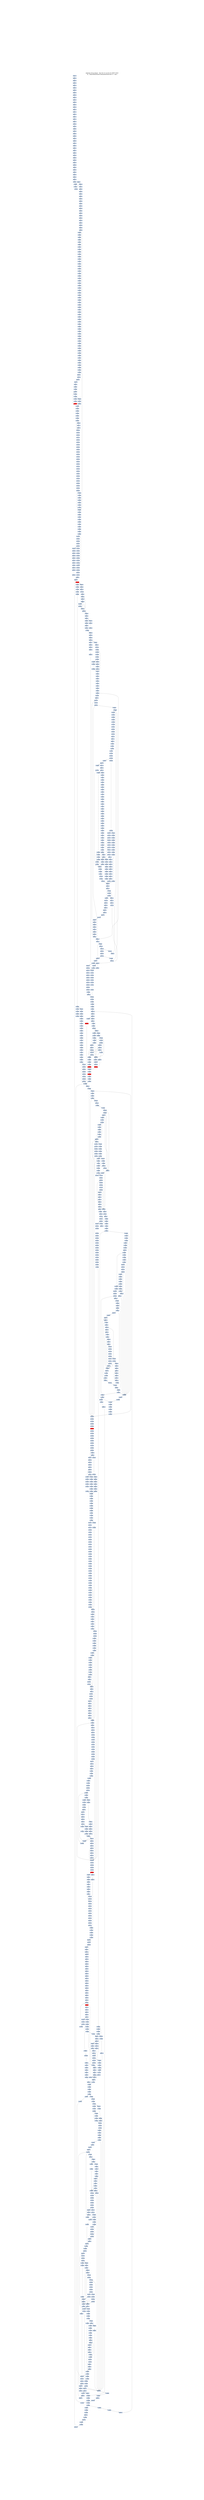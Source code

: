 digraph G {
node[shape=rectangle,style=filled,fillcolor=lightsteelblue,color=lightsteelblue]
bgcolor="transparent"
graph [label="Jakstab v0.8.4-devel   Tue Oct 22 14:32:25 CEST 2019\n-m ../Input/Real/linuxCommandsStatic/tail -b --cpa i", labelloc=t, fontsize=35, pad=30]
"0x0808bfe9"[label="0x0808bfe9\n"];
"0x080be7eb"[label="0x080be7eb\n"];
"0x080be7e9"[label="0x080be7e9\n"];
"0x080be7ef"[label="0x080be7ef\n"];
"0x0808bfef"[label="0x0808bfef\n"];
"0x080be7ed"[label="0x080be7ed\n"];
"0x080be7e3"[label="0x080be7e3\n"];
"0x0808bfe3"[label="0x0808bfe3\n"];
"0x080be7e1"[label="0x080be7e1\n"];
"0x080be7e7"[label="0x080be7e7\n"];
"0x080be7fc"[label="0x080be7fc\n"];
"0x080be7fa"[label="0x080be7fa\n"];
"0x0808bffb"[label="0x0808bffb\n"];
"0x080be7fe"[label="0x080be7fe\n"];
"0x080be7f3"[label="0x080be7f3\n"];
"0x080be7f1"[label="0x080be7f1\n"];
"0x0808bff5"[label="0x0808bff5\n"];
"0x080be7f7"[label="0x080be7f7\n"];
"0x0808bff7"[label="0x0808bff7\n"];
"0x080be7f5"[label="0x080be7f5\n"];
"0x0808c009"[label="0x0808c009\n"];
"0x0808c00b"[label="0x0808c00b\n"];
"0x080be810"[label="0x080be810\n"];
"0x0808c00f"[label="0x0808c00f\n"];
"0x080be804"[label="0x080be804\n"];
"0x0808c001"[label="0x0808c001\n"];
"0x080be803"[label="0x080be803\n"];
"0x080be802"[label="0x080be802\n"];
"0x080be801"[label="0x080be801\n"];
"0x0808c005"[label="0x0808c005\n"];
"0x080be805"[label="0x080be805\n"];
"0x080be81c"[label="0x080be81c\n"];
"0x0808c019"[label="0x0808c019\n"];
"0x080be81b"[label="0x080be81b\n"];
"0x080be81a"[label="0x080be81a\n"];
"0x080be819"[label="0x080be819\n"];
"0x0808c01d"[label="0x0808c01d\n"];
"0x080be820"[label="0x080be820\n"];
"0x080be81d"[label="0x080be81d\n"];
"0x080be814"[label="0x080be814\n"];
"0x080be812"[label="0x080be812\n"];
"0x0805601f"[label="0x0805601f\n"];
"0x0808c015"[label="0x0808c015\n"];
"0x0808c017"[label="0x0808c017\n"];
"0x080be816"[label="0x080be816\n"];
"0x08056025"[label="0x08056025\n"];
"0x080be82a"[label="0x080be82a\n"];
"0x08056028"[label="0x08056028\n"];
"0x080be830"[label="0x080be830\n"];
"0x0808c02d"[label="0x0808c02d\n"];
"0x080be82f"[label="0x080be82f\n"];
"0x080be82e"[label="0x080be82e\n"];
"0x080be82d"[label="0x080be82d\n"];
"0x080be824"[label="0x080be824\n"];
"0x0805602e"[label="0x0805602e\n"];
"0x080be822"[label="0x080be822\n"];
"0x0808c023"[label="0x0808c023\n"];
"0x080be828"[label="0x080be828\n"];
"0x0808c027"[label="0x0808c027\n"];
"0x080be826"[label="0x080be826\n"];
"0x080be83c"[label="0x080be83c\n"];
"0x080be83a"[label="0x080be83a\n"];
"0x0808c03c"[label="0x0808c03c\n"];
"0x080be840"[label="0x080be840\n"];
"0x08056031"[label="0x08056031\n"];
"0x080be83e"[label="0x080be83e\n"];
"0x08056033"[label="0x08056033\n"];
"0x0808c040"[label="0x0808c040\n"];
"0x0808c031"[label="0x0808c031\n"];
"0x080be831"[label="0x080be831\n"];
"0x0805603f"[label="0x0805603f\n"];
"0x080be838"[label="0x080be838\n"];
"0x08056039"[label="0x08056039\n"];
"0x0808c038"[label="0x0808c038\n"];
"0x08056045"[label="0x08056045\n"];
"0x0808c04b"[label="0x0808c04b\n"];
"0x080be850"[label="0x080be850\n"];
"0x0805604d"[label="0x0805604d\n"];
"0x080be842"[label="0x080be842\n"];
"0x080be847"[label="0x080be847\n"];
"0x08056049"[label="0x08056049\n"];
"0x0808c046"[label="0x0808c046\n"];
"0x08056058"[label="0x08056058\n"];
"0x0808c05b"[label="0x0808c05b\n"];
"0x08056051"[label="0x08056051\n"];
"0x0808c05f"[label="0x0808c05f\n"];
"0x08056054"[label="0x08056054\n"];
"0x0808c051"[label="0x0808c051\n"];
"0x080be854"[label="0x080be854\n"];
"0x080be852"[label="0x080be852\n"];
"0x0808c055"[label="0x0808c055\n"];
"0x08056059"[label="0x08056059\n"];
"0x0808c057"[label="0x0808c057\n"];
"0x0808c06b"[label="0x0808c06b\n"];
"0x0808c061"[label="0x0808c061\n"];
"0x0808c067"[label="0x0808c067\n"];
"0x0808c079"[label="0x0808c079\n"];
"0x0808c07b"[label="0x0808c07b\n"];
"0x0808c07d"[label="0x0808c07d\n"];
"0x0808c071"[label="0x0808c071\n"];
"0x0808c075"[label="0x0808c075\n"];
"0x0808c08b"[label="0x0808c08b\n"];
"0x0808c090"[label="0x0808c090\n"];
"0x0808c083"[label="0x0808c083\n"];
"0x0808c087"[label="0x0808c087\n"];
"0x0808c099"[label="0x0808c099\n"];
"0x0808c09d"[label="0x0808c09d\n"];
"0x0808c094"[label="0x0808c094\n"];
"0x0808c0ad"[label="0x0808c0ad\n"];
"0x0804f8ae"[label="0x0804f8ae\n"];
"0x0804f8af"[label="0x0804f8af\n"];
"0x0808c0a3"[label="0x0808c0a3\n"];
"0x0804f8ab"[label="0x0804f8ab\n"];
"0x0808c0a8"[label="0x0808c0a8\n"];
"0x0808c0b9"[label="0x0808c0b9\n"];
"0x0804f8b6"[label="0x0804f8b6\n"];
"0x0804f8b7"[label="0x0804f8b7\n"];
"0x0808c0bd"[label="0x0808c0bd\n"];
"0x0804f8b2"[label="0x0804f8b2\n"];
"0x0804f8b3"[label="0x0804f8b3\n"];
"0x0808c0b2"[label="0x0808c0b2\n"];
"0x0804f8ba"[label="0x0804f8ba\n"];
"0x0808c0b7"[label="0x0808c0b7\n"];
"0x0808c0cc"[label="0x0808c0cc\n"];
"0x0808c0c2"[label="0x0808c0c2\n"];
"0x0808c0c7"[label="0x0808c0c7\n"];
"0x0808c0db"[label="0x0808c0db\n"];
"0x0808c0e0"[label="0x0808c0e0\n"];
"0x0808c0d1"[label="0x0808c0d1\n"];
"0x0808c0d5"[label="0x0808c0d5\n"];
"0x0808c0e9"[label="0x0808c0e9\n"];
"0x0808c0eb"[label="0x0808c0eb\n"];
"0x0808c0ef"[label="0x0808c0ef\n"];
"0x080560e4"[label="0x080560e4\n"];
"0x080560ed"[label="0x080560ed\n"];
"0x0808c0e5"[label="0x0808c0e5\n"];
"0x080560ea"[label="0x080560ea\n"];
"0x080560ec"[label="0x080560ec\n"];
"0x0808c0f9"[label="0x0808c0f9\n"];
"0x080560f8"[label="0x080560f8\n"];
"0x080560f3"[label="0x080560f3\n"];
"0x0808c100"[label="0x0808c100\n"];
"0x0808c0f1"[label="0x0808c0f1\n"];
"0x08056100"[label="0x08056100\n"];
"0x080560ff"[label="0x080560ff\n"];
"0x0808c0f5"[label="0x0808c0f5\n"];
"0x080560f9"[label="0x080560f9\n"];
"0x0808c0f7"[label="0x0808c0f7\n"];
"0x0808c10f"[label="0x0808c10f\n"];
"0x0808c103"[label="0x0808c103\n"];
"0x0808c106"[label="0x0808c106\n"];
"0x0808c108"[label="0x0808c108\n"];
"0x0808b920"[label="0x0808b920\n"];
"0x0808c111"[label="0x0808c111\n",fillcolor="red"];
"0x0808b92b"[label="0x0808b92b\n"];
"0x0808b92c"[label="0x0808b92c\n"];
"0x0808b92e"[label="0x0808b92e\n"];
"0x0808b923"[label="0x0808b923\n"];
"0x0808b926"[label="0x0808b926\n"];
"0x0808b928"[label="0x0808b928\n"];
"0x0808b93a"[label="0x0808b93a\n"];
"0x0808c13b"[label="0x0808c13b\n"];
"0x0808b93d"[label="0x0808b93d\n"];
"0x0808c13e"[label="0x0808c13e\n"];
"0x0808b93f"[label="0x0808b93f\n"];
"0x0808c140"[label="0x0808c140\n"];
"0x0808b931"[label="0x0808b931\n"];
"0x0808b933"[label="0x0808b933\n"];
"0x0808b935"[label="0x0808b935\n"];
"0x0808b938"[label="0x0808b938\n"];
"0x312d302e"[label="0x312d302e\n"];
"0x0808b94b"[label="0x0808b94b\n"];
"0x0808c14d"[label="0x0808c14d\n"];
"0x0808b94d"[label="0x0808b94d\n"];
"0x0808b94f"[label="0x0808b94f\n"];
"0x0808b941"[label="0x0808b941\n"];
"0x0808b942"[label="0x0808b942\n"];
"0x0808c142"[label="0x0808c142\n"];
"0x0808c144"[label="0x0808c144\n"];
"0x0808b948"[label="0x0808b948\n"];
"0x0808c148"[label="0x0808c148\n"];
"0x0808b959"[label="0x0808b959\n"];
"0x0808c15b"[label="0x0808c15b\n"];
"0x0808b95b"[label="0x0808b95b\n"];
"0x0808b95e"[label="0x0808b95e\n"];
"0x0808b960"[label="0x0808b960\n"];
"0x0808c160"[label="0x0808c160\n"];
"0x0808c151"[label="0x0808c151\n"];
"0x0808b952"[label="0x0808b952\n"];
"0x0808c153"[label="0x0808c153\n"];
"0x0808b954"[label="0x0808b954\n"];
"0x0808c155"[label="0x0808c155\n"];
"0x0808b957"[label="0x0808b957\n"];
"0x0808b96a"[label="0x0808b96a\n"];
"0x0808b96b"[label="0x0808b96b\n",fillcolor="red"];
"0x0808c16c"[label="0x0808c16c\n"];
"0x0808b970"[label="0x0808b970\n"];
"0x0808b963"[label="0x0808b963\n"];
"0x0808b966"[label="0x0808b966\n"];
"0x0808b97a"[label="0x0808b97a\n"];
"0x0808b97d"[label="0x0808b97d\n"];
"0x0808c17d"[label="0x0808c17d\n"];
"0x0808b97f"[label="0x0808b97f\n"];
"0x0808b980"[label="0x0808b980\n"];
"0x0808c171"[label="0x0808c171\n"];
"0x0808b973"[label="0x0808b973\n",fillcolor="red"];
"0x0808b978"[label="0x0808b978\n"];
"0x0808c18e"[label="0x0808c18e\n"];
"0x0808b990"[label="0x0808b990\n"];
"0x0808c182"[label="0x0808c182\n"];
"0x0808b99a"[label="0x0808b99a\n"];
"0x0808b99c"[label="0x0808b99c\n"];
"0x0808c19f"[label="0x0808c19f\n"];
"0x0808b9a0"[label="0x0808b9a0\n"];
"0x0808b991"[label="0x0808b991\n"];
"0x0808b993"[label="0x0808b993\n"];
"0x0808c193"[label="0x0808c193\n"];
"0x0808b996"[label="0x0808b996\n"];
"0x0808b9aa"[label="0x0808b9aa\n"];
"0x0808b9ab"[label="0x0808b9ab\n",fillcolor="red"];
"0x0808b9b0"[label="0x0808b9b0\n"];
"0x0808b9a2"[label="0x0808b9a2\n"];
"0x0808c1a4"[label="0x0808c1a4\n"];
"0x080561af"[label="0x080561af\n"];
"0x0808b9a7"[label="0x0808b9a7\n"];
"0x080561ab"[label="0x080561ab\n"];
"0x0808c1b9"[label="0x0808c1b9\n"];
"0x0808b9bb"[label="0x0808b9bb\n"];
"0x080561b7"[label="0x080561b7\n"];
"0x0808b9bf"[label="0x0808b9bf\n"];
"0x080561b3"[label="0x080561b3\n"];
"0x080561be"[label="0x080561be\n"];
"0x0808b9b3"[label="0x0808b9b3\n"];
"0x0808c1b4"[label="0x0808c1b4\n"];
"0x080561bf"[label="0x080561bf\n"];
"0x0808b9b5"[label="0x0808b9b5\n"];
"0x080561ba"[label="0x080561ba\n"];
"0x0808b9b6"[label="0x0808b9b6\n"];
"0x0808c1c9"[label="0x0808c1c9\n"];
"0x0808b9ca"[label="0x0808b9ca\n"];
"0x0808b9cc"[label="0x0808b9cc\n"];
"0x080561c7"[label="0x080561c7\n"];
"0x0808c1ce"[label="0x0808c1ce\n"];
"0x080561c4"[label="0x080561c4\n"];
"0x0808b9c3"[label="0x0808b9c3\n"];
"0x080561cf"[label="0x080561cf\n"];
"0x080561ca"[label="0x080561ca\n"];
"0x0808b9c6"[label="0x0808b9c6\n"];
"0x080561d5"[label="0x080561d5\n"];
"0x0808c1dc"[label="0x0808c1dc\n"];
"0x080561d1"[label="0x080561d1\n"];
"0x0808b9d1"[label="0x0808b9d1\n"];
"0x080561de"[label="0x080561de\n"];
"0x0808b9d4"[label="0x0808b9d4\n"];
"0x0808b9d5"[label="0x0808b9d5\n",fillcolor="red"];
"0x080561db"[label="0x080561db\n"];
"0x080561e6"[label="0x080561e6\n"];
"0x0808c1ed"[label="0x0808c1ed\n"];
"0x080561e1"[label="0x080561e1\n"];
"0x080561e3"[label="0x080561e3\n"];
"0x0808c1e1"[label="0x0808c1e1\n"];
"0x080561ed"[label="0x080561ed\n"];
"0x080559f0"[label="0x080559f0\n"];
"0x080561e9"[label="0x080561e9\n"];
"0x080561f6"[label="0x080561f6\n"];
"0x080561f8"[label="0x080561f8\n"];
"0x080559f2"[label="0x080559f2\n"];
"0x080559f1"[label="0x080559f1\n"];
"0x0808c1fe"[label="0x0808c1fe\n"];
"0x080559f4"[label="0x080559f4\n"];
"0x0808ba00"[label="0x0808ba00\n"];
"0x080561f3"[label="0x080561f3\n"];
"0x080559f3"[label="0x080559f3\n"];
"0x0808c1f2"[label="0x0808c1f2\n"];
"0x080561fd"[label="0x080561fd\n"];
"0x080559ff"[label="0x080559ff\n"];
"0x080559f9"[label="0x080559f9\n"];
"0x08055a05"[label="0x08055a05\n"];
"0x08056207"[label="0x08056207\n"];
"0x08055a07"[label="0x08055a07\n"];
"0x0808ba0d"[label="0x0808ba0d\n"];
"0x0808ba0e"[label="0x0808ba0e\n"];
"0x0808ba0f"[label="0x0808ba0f\n"];
"0x0808c20f"[label="0x0808c20f\n"];
"0x08056203"[label="0x08056203\n"];
"0x0808ba01"[label="0x0808ba01\n"];
"0x0805620d"[label="0x0805620d\n"];
"0x0808ba02"[label="0x0808ba02\n"];
"0x08055a10"[label="0x08055a10\n"];
"0x0808c203"[label="0x0808c203\n"];
"0x0805620a"[label="0x0805620a\n"];
"0x08055a0a"[label="0x08055a0a\n"];
"0x0808ba07"[label="0x0808ba07\n"];
"0x08055a16"[label="0x08055a16\n"];
"0x08055a18"[label="0x08055a18\n"];
"0x0808ba1c"[label="0x0808ba1c\n"];
"0x08056212"[label="0x08056212\n"];
"0x0808ba1e"[label="0x0808ba1e\n"];
"0x0808c220"[label="0x0808c220\n"];
"0x0808ba12"[label="0x0808ba12\n"];
"0x0808c214"[label="0x0808c214\n"];
"0x08055a1f"[label="0x08055a1f\n"];
"0x08055a1a"[label="0x08055a1a\n"];
"0x0808ba18"[label="0x0808ba18\n"];
"0x08055a26"[label="0x08055a26\n"];
"0x0808ba2b"[label="0x0808ba2b\n"];
"0x08055a21"[label="0x08055a21\n"];
"0x08055a24"[label="0x08055a24\n"];
"0x0808ba22"[label="0x0808ba22\n"];
"0x08055a2f"[label="0x08055a2f\n"];
"0x0808ba24"[label="0x0808ba24\n"];
"0x0808c225"[label="0x0808c225\n"];
"0x0808ba26"[label="0x0808ba26\n"];
"0x08055a29"[label="0x08055a29\n"];
"0x08055a2c"[label="0x08055a2c\n"];
"0x0808ba3a"[label="0x0808ba3a\n"];
"0x0808c23a"[label="0x0808c23a\n"];
"0x08055a35"[label="0x08055a35\n"];
"0x08055a38"[label="0x08055a38\n"];
"0x0808c23c"[label="0x0808c23c\n"];
"0x08055a32"[label="0x08055a32\n"];
"0x0808c23e"[label="0x0808c23e\n"];
"0x0808ba40"[label="0x0808ba40\n"];
"0x0808c231"[label="0x0808c231\n"];
"0x0808ba31"[label="0x0808ba31\n"];
"0x0808ba33"[label="0x0808ba33\n"];
"0x0808c234"[label="0x0808c234\n"];
"0x08055a3f"[label="0x08055a3f\n"];
"0x08055a3a"[label="0x08055a3a\n"];
"0x0808ba35"[label="0x0808ba35\n"];
"0x0808c236"[label="0x0808c236\n"];
"0x08055a3c"[label="0x08055a3c\n"];
"0x08055a46"[label="0x08055a46\n"];
"0x0808ba4c"[label="0x0808ba4c\n"];
"0x0808c24d"[label="0x0808c24d\n"];
"0x08055a42"[label="0x08055a42\n"];
"0x08055a44"[label="0x08055a44\n"];
"0x0808ba50"[label="0x0808ba50\n"];
"0x0808c250"[label="0x0808c250\n"];
"0x0808c241"[label="0x0808c241\n"];
"0x0808c243"[label="0x0808c243\n"];
"0x08055a4f"[label="0x08055a4f\n"];
"0x0808ba44"[label="0x0808ba44\n"];
"0x08055a49"[label="0x08055a49\n"];
"0x0808ba46"[label="0x0808ba46\n"];
"0x0808c247"[label="0x0808c247\n"];
"0x0808ba5a"[label="0x0808ba5a\n"];
"0x08055a58"[label="0x08055a58\n"];
"0x08055a51"[label="0x08055a51\n"];
"0x0808ba5e"[label="0x0808ba5e\n"];
"0x0808c251"[label="0x0808c251\n"];
"0x0808c252"[label="0x0808c252\n"];
"0x0808ba52"[label="0x0808ba52\n"];
"0x08055a5d"[label="0x08055a5d\n"];
"0x0808c253"[label="0x0808c253\n"];
"0x0808c254"[label="0x0808c254\n"];
"0x0808ba54"[label="0x0808ba54\n"];
"0x08055a5f"[label="0x08055a5f\n"];
"0x08055a5a"[label="0x08055a5a\n"];
"0x08055a68"[label="0x08055a68\n"];
"0x08055a62"[label="0x08055a62\n"];
"0x0808ba6e"[label="0x0808ba6e\n"];
"0x0808ba70"[label="0x0808ba70\n"];
"0x08055a6e"[label="0x08055a6e\n"];
"0x0808ba62"[label="0x0808ba62\n"];
"0x0808ba65"[label="0x0808ba65\n"];
"0x08055a6c"[label="0x08055a6c\n"];
"0x0808ba68"[label="0x0808ba68\n"];
"0x08055a75"[label="0x08055a75\n"];
"0x08055a77"[label="0x08055a77\n"];
"0x08055a73"[label="0x08055a73\n"];
"0x0808ba80"[label="0x0808ba80\n"];
"0x08055a7d"[label="0x08055a7d\n"];
"0x08055a80"[label="0x08055a80\n"];
"0x08055a7a"[label="0x08055a7a\n"];
"0x0808ba76"[label="0x0808ba76\n"];
"0x0808ba78"[label="0x0808ba78\n"];
"0x08055a86"[label="0x08055a86\n"];
"0x0808ba8d"[label="0x0808ba8d\n"];
"0x0808ba8f"[label="0x0808ba8f\n"];
"0x08055a83"[label="0x08055a83\n"];
"0x0808ba83"[label="0x0808ba83\n"];
"0x0808ba85"[label="0x0808ba85\n"];
"0x08055a8c"[label="0x08055a8c\n"];
"0x0808ba88"[label="0x0808ba88\n"];
"0x0808ba9b"[label="0x0808ba9b\n"];
"0x08055a97"[label="0x08055a97\n"];
"0x08055a92"[label="0x08055a92\n"];
"0x0808ba9e"[label="0x0808ba9e\n"];
"0x08055a94"[label="0x08055a94\n"];
"0x0808baa0"[label="0x0808baa0\n"];
"0x0808ba91"[label="0x0808ba91\n"];
"0x0808ba93"[label="0x0808ba93\n"];
"0x08055a9f"[label="0x08055a9f\n"];
"0x0808ba95"[label="0x0808ba95\n"];
"0x08055a99"[label="0x08055a99\n"];
"0x08055a9c"[label="0x08055a9c\n"];
"0x08055aa5"[label="0x08055aa5\n"];
"0x0808baaa"[label="0x0808baaa\n"];
"0x0808baae"[label="0x0808baae\n"];
"0x08055aaf"[label="0x08055aaf\n"];
"0x0808baa4"[label="0x0808baa4\n"];
"0x08055aa9"[label="0x08055aa9\n"];
"0x0808baa8"[label="0x0808baa8\n"];
"0x0808bab9"[label="0x0808bab9\n"];
"0x08055ab6"[label="0x08055ab6\n"];
"0x08055ab8"[label="0x08055ab8\n"];
"0x0808babd"[label="0x0808babd\n"];
"0x08055ab4"[label="0x08055ab4\n"];
"0x0808bac0"[label="0x0808bac0\n"];
"0x0808bab4"[label="0x0808bab4\n"];
"0x08055aba"[label="0x08055aba\n"];
"0x0808bab7"[label="0x0808bab7\n"];
"0x08055abc"[label="0x08055abc\n"];
"0x08055ac5"[label="0x08055ac5\n"];
"0x0808bacb"[label="0x0808bacb\n"];
"0x08055ac7"[label="0x08055ac7\n"];
"0x0808bacc"[label="0x0808bacc\n"];
"0x08055ac2"[label="0x08055ac2\n"];
"0x0808bad0"[label="0x0808bad0\n"];
"0x08055acf"[label="0x08055acf\n"];
"0x0808bac6"[label="0x0808bac6\n"];
"0x08055acc"[label="0x08055acc\n"];
"0x0808bad9"[label="0x0808bad9\n"];
"0x08055ad5"[label="0x08055ad5\n"];
"0x0808badb"[label="0x0808badb\n"];
"0x08055ad7"[label="0x08055ad7\n"];
"0x08055ad2"[label="0x08055ad2\n"];
"0x0808bade"[label="0x0808bade\n"];
"0x0808bad3"[label="0x0808bad3\n"];
"0x08055adf"[label="0x08055adf\n"];
"0x0808bad5"[label="0x0808bad5\n"];
"0x08055ad9"[label="0x08055ad9\n"];
"0x0808bad7"[label="0x0808bad7\n"];
"0x08055ae8"[label="0x08055ae8\n"];
"0x0808baeb"[label="0x0808baeb\n"];
"0x08055ae3"[label="0x08055ae3\n"];
"0x0808bae1"[label="0x0808bae1\n"];
"0x0808bae4"[label="0x0808bae4\n"];
"0x0808bae6"[label="0x0808bae6\n"];
"0x08055aec"[label="0x08055aec\n"];
"0x0808bae8"[label="0x0808bae8\n"];
"0x0808bafb"[label="0x0808bafb\n"];
"0x0808bafd"[label="0x0808bafd\n"];
"0x08055af4"[label="0x08055af4\n"];
"0x0808baf1"[label="0x0808baf1\n"];
"0x0808baf5"[label="0x0808baf5\n"];
"0x0808baf7"[label="0x0808baf7\n"];
"0x08055afc"[label="0x08055afc\n"];
"0x0808bb0b"[label="0x0808bb0b\n"];
"0x0808bb0c"[label="0x0808bb0c\n"];
"0x080ac310"[label="0x080ac310\n"];
"0x08055b01"[label="0x08055b01\n"];
"0x0808bb10"[label="0x0808bb10\n"];
"0x0808bb01"[label="0x0808bb01\n"];
"0x0808bb05"[label="0x0808bb05\n"];
"0x08055b09"[label="0x08055b09\n"];
"0x0808bb1a"[label="0x0808bb1a\n"];
"0x0808bb1c"[label="0x0808bb1c\n"];
"0x080ac31a"[label="0x080ac31a\n"];
"0x080ac31f"[label="0x080ac31f\n"];
"0x08055b14"[label="0x08055b14\n"];
"0x0808bb20"[label="0x0808bb20\n"];
"0x0808bb13"[label="0x0808bb13\n"];
"0x080ac311"[label="0x080ac311\n"];
"0x0808bb15"[label="0x0808bb15\n"];
"0x0808bb18"[label="0x0808bb18\n"];
"0x08055b1b"[label="0x08055b1b\n"];
"0x080ac316"[label="0x080ac316\n"];
"0x0808bb29"[label="0x0808bb29\n"];
"0x08055b26"[label="0x08055b26\n"];
"0x080ac329"[label="0x080ac329\n"];
"0x0808bb2b"[label="0x0808bb2b\n"];
"0x080ac32f"[label="0x080ac32f\n"];
"0x0808bb2d"[label="0x0808bb2d\n"];
"0x0808bb2f"[label="0x0808bb2f\n"];
"0x08055b30"[label="0x08055b30\n"];
"0x0808bb24"[label="0x0808bb24\n"];
"0x080ac327"[label="0x080ac327\n"];
"0x08055b29"[label="0x08055b29\n"];
"0x080ac325"[label="0x080ac325\n"];
"0x0808bb27"[label="0x0808bb27\n"];
"0x08055b2b"[label="0x08055b2b\n"];
"0x08055b35"[label="0x08055b35\n"];
"0x080ac339"[label="0x080ac339\n"];
"0x08055b37"[label="0x08055b37\n"];
"0x0808bb40"[label="0x0808bb40\n"];
"0x080ac33e"[label="0x080ac33e\n"];
"0x080ac333"[label="0x080ac333\n"];
"0x0808bb31"[label="0x0808bb31\n"];
"0x080ac334"[label="0x080ac334\n"];
"0x080ac331"[label="0x080ac331\n"];
"0x0808bb33"[label="0x0808bb33\n"];
"0x08055b3f"[label="0x08055b3f\n"];
"0x0808bb35"[label="0x0808bb35\n"];
"0x08055b39"[label="0x08055b39\n"];
"0x080ac338"[label="0x080ac338\n"];
"0x0808bb37"[label="0x0808bb37\n"];
"0x08055b3c"[label="0x08055b3c\n"];
"0x0808bb4b"[label="0x0808bb4b\n"];
"0x08055b48"[label="0x08055b48\n"];
"0x08055b41"[label="0x08055b41\n"];
"0x0808bb4e"[label="0x0808bb4e\n"];
"0x08055b44"[label="0x08055b44\n"];
"0x0808bb42"[label="0x0808bb42\n"];
"0x08055b4f"[label="0x08055b4f\n"];
"0x0808bb44"[label="0x0808bb44\n"];
"0x0808bb46"[label="0x0808bb46\n"];
"0x08055b4c"[label="0x08055b4c\n"];
"0x0808bb48"[label="0x0808bb48\n"];
"0x0808bb5a"[label="0x0808bb5a\n"];
"0x08055b55"[label="0x08055b55\n"];
"0x08055b58"[label="0x08055b58\n"];
"0x0808bb5c"[label="0x0808bb5c\n"];
"0x0808bb60"[label="0x0808bb60\n"];
"0x0808bb51"[label="0x0808bb51\n"];
"0x08055b5e"[label="0x08055b5e\n"];
"0x0808bb54"[label="0x0808bb54\n"];
"0x0808bb56"[label="0x0808bb56\n"];
"0x0808bb58"[label="0x0808bb58\n"];
"0x08055b5b"[label="0x08055b5b\n"];
"0x0808bb69"[label="0x0808bb69\n"];
"0x08055b66"[label="0x08055b66\n"];
"0x08056365"[label="0x08056365\n"];
"0x0808bb6b"[label="0x0808bb6b\n"];
"0x08056362"[label="0x08056362\n"];
"0x08055b61"[label="0x08055b61\n"];
"0x08055b64"[label="0x08055b64\n"];
"0x0808bb6f"[label="0x0808bb6f\n"];
"0x0808bb63"[label="0x0808bb63\n"];
"0x0808bb66"[label="0x0808bb66\n"];
"0x08055b69"[label="0x08055b69\n"];
"0x08055b6c"[label="0x08055b6c\n"];
"0x0808bb79"[label="0x0808bb79\n"];
"0x08055b76"[label="0x08055b76\n"];
"0x08055b71"[label="0x08055b71\n"];
"0x08055b74"[label="0x08055b74\n"];
"0x0808bb7f"[label="0x0808bb7f\n"];
"0x08055b80"[label="0x08055b80\n"];
"0x0808bb73"[label="0x0808bb73\n"];
"0x08055b79"[label="0x08055b79\n"];
"0x0808bb77"[label="0x0808bb77\n"];
"0x08055b85"[label="0x08055b85\n"];
"0x08055b82"[label="0x08055b82\n"];
"0x080b4b90"[label="0x080b4b90\n"];
"0x0808bb90"[label="0x0808bb90\n"];
"0x08055b8d"[label="0x08055b8d\n"];
"0x0808bb82"[label="0x0808bb82\n"];
"0x08055b90"[label="0x08055b90\n"];
"0x0808bb83"[label="0x0808bb83\n"];
"0x0808bb84"[label="0x0808bb84\n"];
"0x0808bb85"[label="0x0808bb85\n"];
"0x0808bb86"[label="0x0808bb86\n",fillcolor="red"];
"0x08055b89"[label="0x08055b89\n"];
"0x0808bb9b"[label="0x0808bb9b\n"];
"0x080b4b99"[label="0x080b4b99\n"];
"0x08055b92"[label="0x08055b92\n"];
"0x0808bb9d"[label="0x0808bb9d\n"];
"0x080b4b9f"[label="0x080b4b9f\n"];
"0x0808bb9f"[label="0x0808bb9f\n"];
"0x0808dba0"[label="0x0808dba0\n"];
"0x080b4b94"[label="0x080b4b94\n"];
"0x080b4b93"[label="0x080b4b93\n"];
"0x08055ba0"[label="0x08055ba0\n"];
"0x080b4b92"[label="0x080b4b92\n"];
"0x0808bb94"[label="0x0808bb94\n"];
"0x080b4b91"[label="0x080b4b91\n"];
"0x0808bb96"[label="0x0808bb96\n"];
"0x08055b99"[label="0x08055b99\n"];
"0x0808bb98"[label="0x0808bb98\n"];
"0x08055ba6"[label="0x08055ba6\n"];
"0x080b4bac"[label="0x080b4bac\n"];
"0x080b4baa"[label="0x080b4baa\n"];
"0x0808bbab"[label="0x0808bbab\n"];
"0x080b4bb0"[label="0x080b4bb0\n"];
"0x08055ba4"[label="0x08055ba4\n"];
"0x080b4bae"[label="0x080b4bae\n"];
"0x0808bbaf"[label="0x0808bbaf\n"];
"0x08055bad"[label="0x08055bad\n"];
"0x0808bba2"[label="0x0808bba2\n"];
"0x080b4ba2"[label="0x080b4ba2\n"];
"0x08055bb0"[label="0x08055bb0\n"];
"0x0808bba4"[label="0x0808bba4\n"];
"0x080b4ba6"[label="0x080b4ba6\n"];
"0x0808bba7"[label="0x0808bba7\n"];
"0x08055bb6"[label="0x08055bb6\n"];
"0x080b4bbb"[label="0x080b4bbb\n"];
"0x0808bbbb"[label="0x0808bbbb\n"];
"0x080b4bb9"[label="0x080b4bb9\n"];
"0x080b4bbf"[label="0x080b4bbf\n"];
"0x0808bbbf"[label="0x0808bbbf\n"];
"0x080b4bbd"[label="0x080b4bbd\n"];
"0x08055bb3"[label="0x08055bb3\n"];
"0x08055bbe"[label="0x08055bbe\n"];
"0x080b4bb3"[label="0x080b4bb3\n"];
"0x08055bbd"[label="0x08055bbd\n"];
"0x08055bc0"[label="0x08055bc0\n",fillcolor="red"];
"0x08055bbf"[label="0x08055bbf\n"];
"0x080b4bb7"[label="0x080b4bb7\n"];
"0x0808bbb6"[label="0x0808bbb6\n"];
"0x08055bbc"[label="0x08055bbc\n"];
"0x080b4bc9"[label="0x080b4bc9\n"];
"0x08055bc7"[label="0x08055bc7\n"];
"0x08055bc1"[label="0x08055bc1\n"];
"0x080b4bce"[label="0x080b4bce\n"];
"0x08055bc4"[label="0x08055bc4\n"];
"0x0808bbd0"[label="0x0808bbd0\n"];
"0x0808bbc3"[label="0x0808bbc3\n"];
"0x080b4bc1"[label="0x080b4bc1\n"];
"0x08055bcf"[label="0x08055bcf\n"];
"0x08055bca"[label="0x08055bca\n"];
"0x080b4bc7"[label="0x080b4bc7\n"];
"0x08055bcc"[label="0x08055bcc\n"];
"0x0808bbda"[label="0x0808bbda\n"];
"0x08055bd8"[label="0x08055bd8\n"];
"0x080b4bda"[label="0x080b4bda\n"];
"0x0808bbdc"[label="0x0808bbdc\n"];
"0x080b4be0"[label="0x080b4be0\n"];
"0x08055bd1"[label="0x08055bd1\n"];
"0x0808bbde"[label="0x0808bbde\n"];
"0x080b4bdd"[label="0x080b4bdd\n"];
"0x08055bd3"[label="0x08055bd3\n"];
"0x080893e0"[label="0x080893e0\n"];
"0x08055bde"[label="0x08055bde\n"];
"0x080b4bd4"[label="0x080b4bd4\n"];
"0x0808bbd2"[label="0x0808bbd2\n"];
"0x080b4bd1"[label="0x080b4bd1\n"];
"0x0808bbd4"[label="0x0808bbd4\n"];
"0x0808bbd6"[label="0x0808bbd6\n"];
"0x080b4bd6"[label="0x080b4bd6\n"];
"0x080b4bec"[label="0x080b4bec\n"];
"0x0808bbe9"[label="0x0808bbe9\n"];
"0x080893e9"[label="0x080893e9\n"];
"0x080b4bea"[label="0x080b4bea\n"];
"0x0808bbec"[label="0x0808bbec\n"];
"0x080893ef"[label="0x080893ef\n"];
"0x080b4bee"[label="0x080b4bee\n"];
"0x08055be3"[label="0x08055be3\n"];
"0x08055bee"[label="0x08055bee\n"];
"0x080893e1"[label="0x080893e1\n"];
"0x0808bbe2"[label="0x0808bbe2\n"];
"0x080893e2"[label="0x080893e2\n"];
"0x08055bf0"[label="0x08055bf0\n"];
"0x080b4be2"[label="0x080b4be2\n"];
"0x080893e3"[label="0x080893e3\n"];
"0x080893e4"[label="0x080893e4\n"];
"0x080b4be8"[label="0x080b4be8\n"];
"0x0808bbe6"[label="0x0808bbe6\n"];
"0x08055be9"[label="0x08055be9\n"];
"0x080b4be6"[label="0x080b4be6\n"];
"0x08055beb"[label="0x08055beb\n"];
"0x080b4bfc"[label="0x080b4bfc\n"];
"0x080b4bfb"[label="0x080b4bfb\n"];
"0x0808bbfb"[label="0x0808bbfb\n"];
"0x08055bf7"[label="0x08055bf7\n"];
"0x080893fc"[label="0x080893fc\n"];
"0x080b4bf9"[label="0x080b4bf9\n"];
"0x080b4c00"[label="0x080b4c00\n"];
"0x080b4bff"[label="0x080b4bff\n"];
"0x080893ff"[label="0x080893ff\n"];
"0x080b4bfe"[label="0x080b4bfe\n"];
"0x0808bbff"[label="0x0808bbff\n"];
"0x080b4bfd"[label="0x080b4bfd\n"];
"0x08055bf3"[label="0x08055bf3\n"];
"0x080b4bf4"[label="0x080b4bf4\n"];
"0x0808bbf2"[label="0x0808bbf2\n"];
"0x080893f2"[label="0x080893f2\n"];
"0x080b4bf2"[label="0x080b4bf2\n"];
"0x0808bbf4"[label="0x0808bbf4\n"];
"0x08055bfa"[label="0x08055bfa\n"];
"0x0808bbf6"[label="0x0808bbf6\n"];
"0x080b4bf7"[label="0x080b4bf7\n"];
"0x08055bfc"[label="0x08055bfc\n"];
"0x080893f8"[label="0x080893f8\n"];
"0x08089409"[label="0x08089409\n"];
"0x0808bc09"[label="0x0808bc09\n"];
"0x08055c05"[label="0x08055c05\n"];
"0x0808940b"[label="0x0808940b\n"];
"0x08055c08"[label="0x08055c08\n"];
"0x080b4c0a"[label="0x080b4c0a\n"];
"0x0808bc0b"[label="0x0808bc0b\n"];
"0x08055c02"[label="0x08055c02\n"];
"0x0808940d"[label="0x0808940d\n"];
"0x0808bc0d"[label="0x0808bc0d\n"];
"0x080b4c0f"[label="0x080b4c0f\n"];
"0x08089410"[label="0x08089410\n"];
"0x08089401"[label="0x08089401\n"];
"0x0808bc03"[label="0x0808bc03\n"];
"0x08089403"[label="0x08089403\n"];
"0x080b4c02"[label="0x080b4c02\n"];
"0x08055c0f"[label="0x08055c0f\n"];
"0x08055c0a"[label="0x08055c0a\n"];
"0x0808bc07"[label="0x0808bc07\n"];
"0x080b4c1c"[label="0x080b4c1c\n"];
"0x0808bc1a"[label="0x0808bc1a\n"];
"0x0808941a"[label="0x0808941a\n"];
"0x080b4c1a"[label="0x080b4c1a\n"];
"0x0808941c"[label="0x0808941c\n"];
"0x0808bc1c"[label="0x0808bc1c\n"];
"0x080b4c20"[label="0x080b4c20\n"];
"0x0808bc1e"[label="0x0808bc1e\n"];
"0x0808941e"[label="0x0808941e\n"];
"0x08055c14"[label="0x08055c14\n"];
"0x0808bc20"[label="0x0808bc20\n"];
"0x0808bc11"[label="0x0808bc11\n"];
"0x08089412"[label="0x08089412\n"];
"0x08055c1d"[label="0x08055c1d\n"];
"0x0808bc14"[label="0x0808bc14\n"];
"0x080b4c18"[label="0x080b4c18\n"];
"0x08055c1a"[label="0x08055c1a\n"];
"0x0808bc16"[label="0x0808bc16\n"];
"0x08089417"[label="0x08089417\n"];
"0x080b4c15"[label="0x080b4c15\n"];
"0x0808bc18"[label="0x0808bc18\n"];
"0x080b4c2c"[label="0x080b4c2c\n"];
"0x0808bc2a"[label="0x0808bc2a\n"];
"0x0808942a"[label="0x0808942a\n"];
"0x080b4c2a"[label="0x080b4c2a\n"];
"0x0808bc2c"[label="0x0808bc2c\n"];
"0x0808942c"[label="0x0808942c\n"];
"0x080b4c30"[label="0x080b4c30\n"];
"0x0808bc2e"[label="0x0808bc2e\n"];
"0x0808942f"[label="0x0808942f\n"];
"0x0808bc30"[label="0x0808bc30\n"];
"0x08055c23"[label="0x08055c23\n"];
"0x08055c2e"[label="0x08055c2e\n"];
"0x08089421"[label="0x08089421\n"];
"0x080b4c24"[label="0x080b4c24\n"];
"0x0808bc22"[label="0x0808bc22\n"];
"0x08089424"[label="0x08089424\n"];
"0x08055c29"[label="0x08055c29\n"];
"0x08089426"[label="0x08089426\n"];
"0x080b4c27"[label="0x080b4c27\n"];
"0x08055c2c"[label="0x08055c2c\n"];
"0x08089428"[label="0x08089428\n"];
"0x0808bc28"[label="0x0808bc28\n"];
"0x0808bc39"[label="0x0808bc39\n"];
"0x08089439"[label="0x08089439\n"];
"0x0808bc3c"[label="0x0808bc3c\n"];
"0x080b4c39"[label="0x080b4c39\n"];
"0x080b4c40"[label="0x080b4c40\n"];
"0x0808bc3e"[label="0x0808bc3e\n"];
"0x08055c31"[label="0x08055c31\n"];
"0x08055c34"[label="0x08055c34\n"];
"0x08089440"[label="0x08089440\n"];
"0x0808bc40"[label="0x0808bc40\n"];
"0x08089431"[label="0x08089431\n"];
"0x08055c3d"[label="0x08055c3d\n"];
"0x08089433"[label="0x08089433\n"];
"0x08055c40"[label="0x08055c40\n"];
"0x0808bc33"[label="0x0808bc33\n"];
"0x08055c3a"[label="0x08055c3a\n"];
"0x0808bc36"[label="0x0808bc36\n"];
"0x080b4c36"[label="0x080b4c36\n"];
"0x080b4c4c"[label="0x080b4c4c\n"];
"0x0808bc4a"[label="0x0808bc4a\n"];
"0x08055c45"[label="0x08055c45\n"];
"0x0808944a"[label="0x0808944a\n"];
"0x0808944b"[label="0x0808944b\n"];
"0x080b4c49"[label="0x080b4c49\n"];
"0x0808944c"[label="0x0808944c\n"];
"0x0808944d"[label="0x0808944d\n"];
"0x0808bc4e"[label="0x0808bc4e\n"];
"0x0808944e"[label="0x0808944e\n"];
"0x080b4c4d"[label="0x080b4c4d\n"];
"0x08089450"[label="0x08089450\n"];
"0x0808bc50"[label="0x0808bc50\n"];
"0x08055c4e"[label="0x08055c4e\n"];
"0x080b4c43"[label="0x080b4c43\n"];
"0x0808bc43"[label="0x0808bc43\n"];
"0x0808bc45"[label="0x0808bc45\n"];
"0x08089445"[label="0x08089445\n"];
"0x080b4c47"[label="0x080b4c47\n"];
"0x08055c4c"[label="0x08055c4c\n"];
"0x08089448"[label="0x08089448\n"];
"0x0808945b"[label="0x0808945b\n"];
"0x0808bc5b"[label="0x0808bc5b\n"];
"0x080b4c59"[label="0x080b4c59\n"];
"0x0808945e"[label="0x0808945e\n"];
"0x08055c51"[label="0x08055c51\n"];
"0x0808bc5f"[label="0x0808bc5f\n"];
"0x08089460"[label="0x08089460\n"];
"0x080b4c5d"[label="0x080b4c5d\n"];
"0x080b4c53"[label="0x080b4c53\n"];
"0x0808bc52"[label="0x0808bc52\n"];
"0x08055c60"[label="0x08055c60\n"];
"0x08089453"[label="0x08089453\n"];
"0x0808bc54"[label="0x0808bc54\n"];
"0x080b4c51"[label="0x080b4c51\n"];
"0x08089455"[label="0x08089455\n"];
"0x080b4c57"[label="0x080b4c57\n"];
"0x08089456"[label="0x08089456\n"];
"0x0808bc58"[label="0x0808bc58\n"];
"0x0808bc69"[label="0x0808bc69\n"];
"0x08089469"[label="0x08089469\n"];
"0x080b4c6b"[label="0x080b4c6b\n"];
"0x0808946a"[label="0x0808946a\n"];
"0x08055c65"[label="0x08055c65\n"];
"0x0808946b"[label="0x0808946b\n"];
"0x080b4c6f"[label="0x080b4c6f\n"];
"0x0808c46e"[label="0x0808c46e\n"];
"0x080b4c6d"[label="0x080b4c6d\n"];
"0x0808bc70"[label="0x0808bc70\n"];
"0x08089470"[label="0x08089470\n"];
"0x08089462"[label="0x08089462\n"];
"0x08055c6d"[label="0x08055c6d\n"];
"0x080b4c63"[label="0x080b4c63\n"];
"0x080b4c62"[label="0x080b4c62\n"];
"0x08055c70"[label="0x08055c70\n"];
"0x080b4c61"[label="0x080b4c61\n"];
"0x0808bc64"[label="0x0808bc64\n"];
"0x080b4c68"[label="0x080b4c68\n"];
"0x08089465"[label="0x08089465\n"];
"0x08055c6a"[label="0x08055c6a\n"];
"0x08089467"[label="0x08089467\n"];
"0x08055c6c"[label="0x08055c6c\n"];
"0x08089468"[label="0x08089468\n"];
"0x0808bc68"[label="0x0808bc68\n"];
"0x08055c6b"[label="0x08055c6b\n"];
"0x08089479"[label="0x08089479\n"];
"0x08055c76"[label="0x08055c76\n"];
"0x0808bc79"[label="0x0808bc79\n"];
"0x0808bc7b"[label="0x0808bc7b\n"];
"0x080b4c7a"[label="0x080b4c7a\n"];
"0x0808bc7d"[label="0x0808bc7d\n"];
"0x080b4c7f"[label="0x080b4c7f\n"];
"0x0808bc7f"[label="0x0808bc7f\n"];
"0x08055c7e"[label="0x08055c7e\n"];
"0x08089472"[label="0x08089472\n"];
"0x0808c472"[label="0x0808c472\n"];
"0x0808bc73"[label="0x0808bc73\n"];
"0x08059480"[label="0x08059480\n"];
"0x080b4c71"[label="0x080b4c71\n"];
"0x08089474"[label="0x08089474\n"];
"0x08055c7a"[label="0x08055c7a\n"];
"0x08089476"[label="0x08089476\n"];
"0x0808bc76"[label="0x0808bc76\n"];
"0x08055c7c"[label="0x08055c7c\n"];
"0x080b4c75"[label="0x080b4c75\n"];
"0x0808c478"[label="0x0808c478\n"];
"0x080b4c90"[label="0x080b4c90\n"];
"0x0808bc8d"[label="0x0808bc8d\n"];
"0x08059481"[label="0x08059481\n"];
"0x0808bc8f"[label="0x0808bc8f\n"];
"0x0808bc81"[label="0x0808bc81\n"];
"0x08055c8d"[label="0x08055c8d\n"];
"0x0808bc83"[label="0x0808bc83\n"];
"0x080b4c81"[label="0x080b4c81\n"];
"0x080b4c87"[label="0x080b4c87\n"];
"0x08055c89"[label="0x08055c89\n"];
"0x0808bc88"[label="0x0808bc88\n"];
"0x0808bc9a"[label="0x0808bc9a\n"];
"0x080b4c9b"[label="0x080b4c9b\n"];
"0x08055c98"[label="0x08055c98\n"];
"0x080b4ca0"[label="0x080b4ca0\n"];
"0x0808bc9d"[label="0x0808bc9d\n"];
"0x0808bc9e"[label="0x0808bc9e\n"];
"0x08055c93"[label="0x08055c93\n"];
"0x080b4c9d"[label="0x080b4c9d\n"];
"0x080b4c94"[label="0x080b4c94\n"];
"0x0808bc91"[label="0x0808bc91\n"];
"0x080b4c92"[label="0x080b4c92\n"];
"0x08055c9f"[label="0x08055c9f\n"];
"0x0808bc94"[label="0x0808bc94\n"];
"0x080b4c98"[label="0x080b4c98\n"];
"0x0808bc96"[label="0x0808bc96\n"];
"0x08055ca6"[label="0x08055ca6\n"];
"0x080b4cac"[label="0x080b4cac\n"];
"0x0808bcab"[label="0x0808bcab\n"];
"0x080b4caa"[label="0x080b4caa\n"];
"0x080b4cb0"[label="0x080b4cb0\n"];
"0x0808bcae"[label="0x0808bcae\n"];
"0x080b4cae"[label="0x080b4cae\n"];
"0x0808ccb0"[label="0x0808ccb0\n"];
"0x0808bca2"[label="0x0808bca2\n"];
"0x080b4ca3"[label="0x080b4ca3\n"];
"0x080b4ca7"[label="0x080b4ca7\n"];
"0x0808bca7"[label="0x0808bca7\n"];
"0x08055cac"[label="0x08055cac\n"];
"0x080b4ca5"[label="0x080b4ca5\n"];
"0x0808bcb9"[label="0x0808bcb9\n"];
"0x080b4cbb"[label="0x080b4cbb\n"];
"0x08055cb7"[label="0x08055cb7\n"];
"0x0808ccbd"[label="0x0808ccbd\n"];
"0x0808bcbd"[label="0x0808bcbd\n"];
"0x080b4cbf"[label="0x080b4cbf\n"];
"0x0808bcbf"[label="0x0808bcbf\n"];
"0x0808ccc0"[label="0x0808ccc0\n"];
"0x08055cb3"[label="0x08055cb3\n"];
"0x0808ccb1"[label="0x0808ccb1\n"];
"0x080b4cb4"[label="0x080b4cb4\n"];
"0x0808bcb1"[label="0x0808bcb1\n"];
"0x0808ccb2"[label="0x0808ccb2\n"];
"0x0808bcb3"[label="0x0808bcb3\n"];
"0x08055cbf"[label="0x08055cbf\n"];
"0x080b4cb8"[label="0x080b4cb8\n"];
"0x08055cb9"[label="0x08055cb9\n"];
"0x0808ccb7"[label="0x0808ccb7\n"];
"0x0808bcc9"[label="0x0808bcc9\n"];
"0x080b4ccc"[label="0x080b4ccc\n"];
"0x0808ccca"[label="0x0808ccca\n"];
"0x0808cccc"[label="0x0808cccc\n"];
"0x08055cc7"[label="0x08055cc7\n"];
"0x08055cc1"[label="0x08055cc1\n"];
"0x0808cccf"[label="0x0808cccf\n"];
"0x08055cc4"[label="0x08055cc4\n"];
"0x080b4cce"[label="0x080b4cce\n"];
"0x0808ccd0"[label="0x0808ccd0\n"];
"0x0808bcd0"[label="0x0808bcd0\n"];
"0x08055cce"[label="0x08055cce\n"];
"0x0808bcc2"[label="0x0808bcc2\n"];
"0x080b4cc1"[label="0x080b4cc1\n"];
"0x08055ccf"[label="0x08055ccf\n"];
"0x080b4cc7"[label="0x080b4cc7\n"];
"0x0808ccc6"[label="0x0808ccc6\n"];
"0x08055cc9"[label="0x08055cc9\n"];
"0x0808ccc8"[label="0x0808ccc8\n"];
"0x08055ccb"[label="0x08055ccb\n"];
"0x0808bcc8"[label="0x0808bcc8\n"];
"0x0808bcdb"[label="0x0808bcdb\n"];
"0x080b4cd9"[label="0x080b4cd9\n"];
"0x08055cd7"[label="0x08055cd7\n"];
"0x080b4ce0"[label="0x080b4ce0\n"];
"0x0808bcde"[label="0x0808bcde\n"];
"0x08055cd4"[label="0x08055cd4\n"];
"0x0808bce0"[label="0x0808bce0\n"];
"0x080b4cd4"[label="0x080b4cd4\n"];
"0x0808ccd1"[label="0x0808ccd1\n"];
"0x080b4cd1"[label="0x080b4cd1\n"];
"0x0808bcd5"[label="0x0808bcd5\n"];
"0x080b4cd6"[label="0x080b4cd6\n"];
"0x0808ccd8"[label="0x0808ccd8\n"];
"0x0808bcd8"[label="0x0808bcd8\n"];
"0x08055cdb"[label="0x08055cdb\n"];
"0x08055ce6"[label="0x08055ce6\n"];
"0x080b4ceb"[label="0x080b4ceb\n"];
"0x0808bcea"[label="0x0808bcea\n"];
"0x0808bced"[label="0x0808bced\n"];
"0x080b4cf0"[label="0x080b4cf0\n"];
"0x08055ce1"[label="0x08055ce1\n"];
"0x0808bcef"[label="0x0808bcef\n"];
"0x08055ce4"[label="0x08055ce4\n"];
"0x08055cee"[label="0x08055cee\n"];
"0x080b4ce3"[label="0x080b4ce3\n"];
"0x08055cf0"[label="0x08055cf0\n"];
"0x0808bce4"[label="0x0808bce4\n"];
"0x080b4ce8"[label="0x080b4ce8\n"];
"0x080b4ce6"[label="0x080b4ce6\n"];
"0x08055cec"[label="0x08055cec\n"];
"0x0808bce8"[label="0x0808bce8\n"];
"0x08055cf5"[label="0x08055cf5\n"];
"0x0808bcfb"[label="0x0808bcfb\n"];
"0x080b4d00"[label="0x080b4d00\n"];
"0x0808bcf1"[label="0x0808bcf1\n"];
"0x08055cfe"[label="0x08055cfe\n"];
"0x080b4cf3"[label="0x080b4cf3\n"];
"0x08055d00"[label="0x08055d00\n"];
"0x0808bcf5"[label="0x0808bcf5\n"];
"0x080b4cf8"[label="0x080b4cf8\n"];
"0x0808bcf7"[label="0x0808bcf7\n"];
"0x08055cfb"[label="0x08055cfb\n"];
"0x08055d06"[label="0x08055d06\n"];
"0x0808bd0d"[label="0x0808bd0d\n"];
"0x0808bd0f"[label="0x0808bd0f\n"];
"0x08055d04"[label="0x08055d04\n"];
"0x080b4d0e"[label="0x080b4d0e\n"];
"0x0808bd01"[label="0x0808bd01\n"];
"0x080b4d04"[label="0x080b4d04\n"];
"0x08055d10"[label="0x08055d10\n"];
"0x0808bd05"[label="0x0808bd05\n"];
"0x08055d0a"[label="0x08055d0a\n"];
"0x080b4d06"[label="0x080b4d06\n"];
"0x0808bd08"[label="0x0808bd08\n"];
"0x0808bd19"[label="0x0808bd19\n"];
"0x08055d16"[label="0x08055d16\n"];
"0x080b4d1b"[label="0x080b4d1b\n"];
"0x08055d18"[label="0x08055d18\n"];
"0x0808bd1b"[label="0x0808bd1b\n"];
"0x080b4d19"[label="0x080b4d19\n"];
"0x0808bd1c"[label="0x0808bd1c\n"];
"0x08055d12"[label="0x08055d12\n"];
"0x080b4d1e"[label="0x080b4d1e\n"];
"0x0808bd20"[label="0x0808bd20\n"];
"0x0808bd11"[label="0x0808bd11\n"];
"0x080b4d13"[label="0x080b4d13\n"];
"0x08055d1d"[label="0x08055d1d\n"];
"0x0808bd13"[label="0x0808bd13\n"];
"0x0808bd15"[label="0x0808bd15\n"];
"0x0808bd17"[label="0x0808bd17\n"];
"0x08055d26"[label="0x08055d26\n"];
"0x080b4d2b"[label="0x080b4d2b\n"];
"0x0808bd2a"[label="0x0808bd2a\n"];
"0x08055d28"[label="0x08055d28\n"];
"0x080b4d2a"[label="0x080b4d2a\n"];
"0x0808bd2c"[label="0x0808bd2c\n"];
"0x080b4d29"[label="0x080b4d29\n"];
"0x080b4d30"[label="0x080b4d30\n"];
"0x0808bd2e"[label="0x0808bd2e\n"];
"0x08055d23"[label="0x08055d23\n"];
"0x0808bd30"[label="0x0808bd30\n"];
"0x08055d2d"[label="0x08055d2d\n"];
"0x080b4d23"[label="0x080b4d23\n"];
"0x0808bd23"[label="0x0808bd23\n"];
"0x080b4d21"[label="0x080b4d21\n"];
"0x080b4d28"[label="0x080b4d28\n"];
"0x080b4d26"[label="0x080b4d26\n"];
"0x0808bd28"[label="0x0808bd28\n"];
"0x080b4d25"[label="0x080b4d25\n"];
"0x08055d36"[label="0x08055d36\n"];
"0x080b4d3c"[label="0x080b4d3c\n"];
"0x08055d38"[label="0x08055d38\n"];
"0x080b4d3a"[label="0x080b4d3a\n"];
"0x0808bd3c"[label="0x0808bd3c\n"];
"0x080b4d40"[label="0x080b4d40\n"];
"0x0808bd3e"[label="0x0808bd3e\n"];
"0x08055d33"[label="0x08055d33\n"];
"0x080b4d34"[label="0x080b4d34\n"];
"0x0808bd32"[label="0x0808bd32\n"];
"0x08055d40"[label="0x08055d40\n"];
"0x0808bd34"[label="0x0808bd34\n"];
"0x08055d3a"[label="0x08055d3a\n"];
"0x080b4d37"[label="0x080b4d37\n"];
"0x0808bd38"[label="0x0808bd38\n"];
"0x080b4d4b"[label="0x080b4d4b\n"];
"0x08055d48"[label="0x08055d48\n"];
"0x0808bd4b"[label="0x0808bd4b\n"];
"0x080b4d50"[label="0x080b4d50\n"];
"0x0808bd42"[label="0x0808bd42\n"];
"0x08055d50"[label="0x08055d50\n"];
"0x080b4d48"[label="0x080b4d48\n"];
"0x0808bd46"[label="0x0808bd46\n"];
"0x0808bd5a"[label="0x0808bd5a\n"];
"0x0808bd5f"[label="0x0808bd5f\n"];
"0x08055d53"[label="0x08055d53\n"];
"0x080b4d5d"[label="0x080b4d5d\n"];
"0x08055d5f"[label="0x08055d5f\n"];
"0x080b4d58"[label="0x080b4d58\n"];
"0x0808bd55"[label="0x0808bd55\n"];
"0x08055d59"[label="0x08055d59\n"];
"0x0808bd69"[label="0x0808bd69\n"];
"0x08055d65"[label="0x08055d65\n"];
"0x0808bd6b"[label="0x0808bd6b\n"];
"0x0808bd6e"[label="0x0808bd6e\n"];
"0x0808bd61"[label="0x0808bd61\n"];
"0x0808bd63"[label="0x0808bd63\n"];
"0x0808bd65"[label="0x0808bd65\n"];
"0x08055d6b"[label="0x08055d6b\n"];
"0x08055d76"[label="0x08055d76\n"];
"0x08055d78"[label="0x08055d78\n"];
"0x0808bd7c"[label="0x0808bd7c\n"];
"0x08055d71"[label="0x08055d71\n"];
"0x0808bd7e"[label="0x0808bd7e\n"];
"0x08055d74"[label="0x08055d74\n"];
"0x0808bd72"[label="0x0808bd72\n"];
"0x08055d7a"[label="0x08055d7a\n"];
"0x0808bd76"[label="0x0808bd76\n"];
"0x08055d7c"[label="0x08055d7c\n"];
"0x0808bd8d"[label="0x0808bd8d\n"];
"0x08055d81"[label="0x08055d81\n"];
"0x0808bd8f"[label="0x0808bd8f\n"];
"0x08055d84"[label="0x08055d84\n"];
"0x08055d8d"[label="0x08055d8d\n"];
"0x0808bd84"[label="0x0808bd84\n"];
"0x08055d89"[label="0x08055d89\n"];
"0x0808bd87"[label="0x0808bd87\n"];
"0x08055d96"[label="0x08055d96\n"];
"0x0808bd9a"[label="0x0808bd9a\n"];
"0x0808bd9c"[label="0x0808bd9c\n"];
"0x0808bd9f"[label="0x0808bd9f\n"];
"0x08055d93"[label="0x08055d93\n"];
"0x08055d99"[label="0x08055d99\n"];
"0x0808bd98"[label="0x0808bd98\n"];
"0x08055d9b"[label="0x08055d9b\n"];
"0x08055da5"[label="0x08055da5\n"];
"0x08055da7"[label="0x08055da7\n"];
"0x0808bdac"[label="0x0808bdac\n"];
"0x08055da2"[label="0x08055da2\n"];
"0x0808bdb0"[label="0x0808bdb0\n"];
"0x0808bda3"[label="0x0808bda3\n"];
"0x0808bda6"[label="0x0808bda6\n"];
"0x0808bda8"[label="0x0808bda8\n"];
"0x08055dab"[label="0x08055dab\n"];
"0x0808bdb9"[label="0x0808bdb9\n"];
"0x08055db8"[label="0x08055db8\n"];
"0x08055db1"[label="0x08055db1\n"];
"0x0808bdc0"[label="0x0808bdc0\n"];
"0x08055dc0"[label="0x08055dc0\n"];
"0x0808bdb4"[label="0x0808bdb4\n"];
"0x0808bdb6"[label="0x0808bdb6\n"];
"0x08055dbc"[label="0x08055dbc\n"];
"0x08055dc6"[label="0x08055dc6\n"];
"0x0808bdc9"[label="0x0808bdc9\n"];
"0x08055dc8"[label="0x08055dc8\n"];
"0x0808bdce"[label="0x0808bdce\n"];
"0x0808bdd0"[label="0x0808bdd0\n"];
"0x0808bdc2"[label="0x0808bdc2\n"];
"0x08055dcf"[label="0x08055dcf\n"];
"0x0808bdc5"[label="0x0808bdc5\n"];
"0x0808bdc7"[label="0x0808bdc7\n"];
"0x08055dcb"[label="0x08055dcb\n"];
"0x08055dd5"[label="0x08055dd5\n"];
"0x08055dd1"[label="0x08055dd1\n"];
"0x08055dd4"[label="0x08055dd4\n"];
"0x0808bde0"[label="0x0808bde0\n"];
"0x0808bdd2"[label="0x0808bdd2\n"];
"0x08055de0"[label="0x08055de0\n"];
"0x0808bdd4"[label="0x0808bdd4\n"];
"0x0808bdd6"[label="0x0808bdd6\n"];
"0x08055ddc"[label="0x08055ddc\n"];
"0x08055ddb"[label="0x08055ddb\n"];
"0x0808bdd8"[label="0x0808bdd8\n"];
"0x0808bdeb"[label="0x0808bdeb\n"];
"0x08055de1"[label="0x08055de1\n"];
"0x0808bdee"[label="0x0808bdee\n"];
"0x08055de3"[label="0x08055de3\n"];
"0x0808bde2"[label="0x0808bde2\n"];
"0x0808bde4"[label="0x0808bde4\n"];
"0x0808bde6"[label="0x0808bde6\n"];
"0x0808bde8"[label="0x0808bde8\n"];
"0x0808bdfb"[label="0x0808bdfb\n"];
"0x0808bdfd"[label="0x0808bdfd\n"];
"0x0808be00"[label="0x0808be00\n"];
"0x0808bdf1"[label="0x0808bdf1\n"];
"0x0808bdf4"[label="0x0808bdf4\n"];
"0x0808bdf6"[label="0x0808bdf6\n"];
"0x0808bdf8"[label="0x0808bdf8\n"];
"0x0808be0c"[label="0x0808be0c\n"];
"0x0808be10"[label="0x0808be10\n"];
"0x0808be03"[label="0x0808be03\n"];
"0x0808be06"[label="0x0808be06\n"];
"0x0808be08"[label="0x0808be08\n"];
"0x0808be1a"[label="0x0808be1a\n"];
"0x0808be1e"[label="0x0808be1e\n"];
"0x0808be14"[label="0x0808be14\n"];
"0x0808be2b"[label="0x0808be2b\n"];
"0x0808be30"[label="0x0808be30\n"];
"0x0808be22"[label="0x0808be22\n"];
"0x0808be26"[label="0x0808be26\n"];
"0x0808be39"[label="0x0808be39\n"];
"0x0808be3b"[label="0x0808be3b\n"];
"0x0808be3d"[label="0x0808be3d\n"];
"0x0808be3f"[label="0x0808be3f\n"];
"0x0808be33"[label="0x0808be33\n"];
"0x0808be35"[label="0x0808be35\n"];
"0x0808be4d"[label="0x0808be4d\n"];
"0x0808be4f"[label="0x0808be4f\n"];
"0x0808be42"[label="0x0808be42\n"];
"0x0808be46"[label="0x0808be46\n"];
"0x0808be5a"[label="0x0808be5a\n"];
"0x0808be5e"[label="0x0808be5e\n"];
"0x0808be60"[label="0x0808be60\n"];
"0x0808be51"[label="0x0808be51\n"];
"0x0808be55"[label="0x0808be55\n"];
"0x0808be58"[label="0x0808be58\n"];
"0x0808be69"[label="0x0808be69\n"];
"0x0808be6d"[label="0x0808be6d\n"];
"0x0808be65"[label="0x0808be65\n"];
"0x0808be7a"[label="0x0808be7a\n"];
"0x0808be7e"[label="0x0808be7e\n"];
"0x0808be72"[label="0x0808be72\n"];
"0x0808be76"[label="0x0808be76\n"];
"0x0808be8a"[label="0x0808be8a\n"];
"0x0808be8d"[label="0x0808be8d\n"];
"0x0808be82"[label="0x0808be82\n"];
"0x0808be86"[label="0x0808be86\n"];
"0x0808be9f"[label="0x0808be9f\n"];
"0x0808be91"[label="0x0808be91\n"];
"0x0808beac"[label="0x0808beac\n"];
"0x0808bea7"[label="0x0808bea7\n"];
"0x0808bebb"[label="0x0808bebb\n"];
"0x0808bebf"[label="0x0808bebf\n"];
"0x0808beb1"[label="0x0808beb1\n"];
"0x0808beb3"[label="0x0808beb3\n"];
"0x0808beb7"[label="0x0808beb7\n"];
"0x0808becb"[label="0x0808becb\n"];
"0x0808bece"[label="0x0808bece\n"];
"0x0808bec1"[label="0x0808bec1\n"];
"0x0808bec4"[label="0x0808bec4\n"];
"0x0808bec6"[label="0x0808bec6\n"];
"0x0808bec8"[label="0x0808bec8\n"];
"0x0808bedb"[label="0x0808bedb\n"];
"0x0808bedf"[label="0x0808bedf\n"];
"0x0808bed1"[label="0x0808bed1\n"];
"0x0808bed4"[label="0x0808bed4\n"];
"0x0808bed6"[label="0x0808bed6\n"];
"0x0808bed8"[label="0x0808bed8\n"];
"0x0808beea"[label="0x0808beea\n"];
"0x0808bee2"[label="0x0808bee2\n"];
"0x0808befa"[label="0x0808befa\n"];
"0x0808befc"[label="0x0808befc\n"];
"0x0808bef1"[label="0x0808bef1\n"];
"0x0808bef6"[label="0x0808bef6\n"];
"0x0808bf10"[label="0x0808bf10\n"];
"0x0808bf02"[label="0x0808bf02\n"];
"0x0808bf1d"[label="0x0808bf1d\n"];
"0x0808bf18"[label="0x0808bf18\n"];
"0x0808bf30"[label="0x0808bf30\n"];
"0x0808bf21"[label="0x0808bf21\n"];
"0x080be740"[label="0x080be740\n"];
"0x0808bf31"[label="0x0808bf31\n"];
"0x0808bf32"[label="0x0808bf32\n"];
"0x0808bf33"[label="0x0808bf33\n"];
"0x0808bf37"[label="0x0808bf37\n"];
"0x080be74b"[label="0x080be74b\n"];
"0x080be74f"[label="0x080be74f\n"];
"0x080be744"[label="0x080be744\n"];
"0x080be743"[label="0x080be743\n"];
"0x080be742"[label="0x080be742\n"];
"0x08048750"[label="0x08048750\n"];
"0x080be741"[label="0x080be741\n"];
"0x080be747"[label="0x080be747\n"];
"0x08048755"[label="0x08048755\n"];
"0x080be75b"[label="0x080be75b\n"];
"0x080be759"[label="0x080be759\n"];
"0x08048758"[label="0x08048758\n"];
"0x08048752"[label="0x08048752\n"];
"0x08048753"[label="0x08048753\n"];
"0x080be75d"[label="0x080be75d\n"];
"0x080be753"[label="0x080be753\n"];
"0x08048760"[label="0x08048760\n"];
"0x08048759"[label="0x08048759\n"];
"0x0804875a"[label="0x0804875a\n"];
"0x080be757"[label="0x080be757\n"];
"0x0804875b"[label="0x0804875b\n"];
"0x08048766"[label="0x08048766\n"];
"0x080be769"[label="0x080be769\n"];
"0x080be770"[label="0x080be770\n"];
"0x080be76e"[label="0x080be76e\n"];
"0x0804876d"[label="0x0804876d\n"];
"0x080be763"[label="0x080be763\n"];
"0x080be767"[label="0x080be767\n"];
"0x080be765"[label="0x080be765\n"];
"0x0804876c"[label="0x0804876c\n"];
"0x080be77c"[label="0x080be77c\n"];
"0x08048775"[label="0x08048775\n"];
"0x08048776"[label="0x08048776\n"];
"0x080be77a"[label="0x080be77a\n"];
"0x080be780"[label="0x080be780\n"];
"0x080be77e"[label="0x080be77e\n"];
"0x08048773"[label="0x08048773\n"];
"0x08048774"[label="0x08048774\n"];
"0x080be774"[label="0x080be774\n"];
"0x0804877d"[label="0x0804877d\n"];
"0x080be772"[label="0x080be772\n"];
"0x080be778"[label="0x080be778\n"];
"0x080be776"[label="0x080be776\n"];
"0x0804877c"[label="0x0804877c\n"];
"0x08048786"[label="0x08048786\n"];
"0x080be78b"[label="0x080be78b\n"];
"0x080be78a"[label="0x080be78a\n"];
"0x080be789"[label="0x080be789\n"];
"0x080be790"[label="0x080be790\n"];
"0x08048783"[label="0x08048783\n"];
"0x080be784"[label="0x080be784\n"];
"0x080be782"[label="0x080be782\n"];
"0x08048790"[label="0x08048790\n"];
"0x0804ff89"[label="0x0804ff89\n"];
"0x080be788"[label="0x080be788\n"];
"0x080be787"[label="0x080be787\n"];
"0x0804ff8c"[label="0x0804ff8c\n",fillcolor="red"];
"0x080be79a"[label="0x080be79a\n"];
"0x080be7a0"[label="0x080be7a0\n"];
"0x080abfa0"[label="0x080abfa0\n"];
"0x080be794"[label="0x080be794\n"];
"0x080be792"[label="0x080be792\n"];
"0x080487a0"[label="0x080487a0\n"];
"0x080be797"[label="0x080be797\n"];
"0x080be7ab"[label="0x080be7ab\n"];
"0x080be7a9"[label="0x080be7a9\n"];
"0x080be7af"[label="0x080be7af\n"];
"0x080487a3"[label="0x080487a3\n",fillcolor="red"];
"0x0808bfb0"[label="0x0808bfb0\n"];
"0x080be7a2"[label="0x080be7a2\n"];
"0x080be7a7"[label="0x080be7a7\n"];
"0x080abfa5"[label="0x080abfa5\n"];
"0x0808bfb9"[label="0x0808bfb9\n"];
"0x080be7bb"[label="0x080be7bb\n"];
"0x080be7b9"[label="0x080be7b9\n"];
"0x0808bfbf"[label="0x0808bfbf\n"];
"0x080be7bd"[label="0x080be7bd\n"];
"0x0808bfb1"[label="0x0808bfb1\n"];
"0x080be7b3"[label="0x080be7b3\n"];
"0x0808bfb2"[label="0x0808bfb2\n"];
"0x0808bfb3"[label="0x0808bfb3\n"];
"0x0808bfb4"[label="0x0808bfb4\n"];
"0x080be7b1"[label="0x080be7b1\n"];
"0x080be7b5"[label="0x080be7b5\n"];
"0x0808bfc9"[label="0x0808bfc9\n"];
"0x080be7cb"[label="0x080be7cb\n"];
"0x080be7c9"[label="0x080be7c9\n"];
"0x0808bfcd"[label="0x0808bfcd\n"];
"0x080be7cf"[label="0x080be7cf\n"];
"0x080be7c3"[label="0x080be7c3\n"];
"0x0808bfc2"[label="0x0808bfc2\n"];
"0x080be7c1"[label="0x080be7c1\n"];
"0x080be7c7"[label="0x080be7c7\n"];
"0x080be7c5"[label="0x080be7c5\n"];
"0x0808bfd9"[label="0x0808bfd9\n"];
"0x080be7db"[label="0x080be7db\n"];
"0x0808bfdb"[label="0x0808bfdb\n"];
"0x080be7d9"[label="0x080be7d9\n"];
"0x0808bfdd"[label="0x0808bfdd\n"];
"0x080be7df"[label="0x080be7df\n"];
"0x080be7d3"[label="0x080be7d3\n"];
"0x0808bfd3"[label="0x0808bfd3\n"];
"0x080be7d1"[label="0x080be7d1\n"];
"0x080be7d7"[label="0x080be7d7\n"];
"0x0808bfd7"[label="0x0808bfd7\n"];
"0x080be7d5"[label="0x080be7d5\n"];
"0x08055c14" -> "0x08055aa5" [color="#000000"];
"0x080be75d" -> "0x080be763" [color="#000000"];
"0x0808bd2a" -> "0x0808bd2c" [color="#000000"];
"0x080be74b" -> "0x080be74f" [color="#000000"];
"0x080893fc" -> "0x080893ff" [color="#000000"];
"0x0808cccc" -> "0x0808cccf" [color="#000000"];
"0x08059480" -> "0x08059481" [color="#000000"];
"0x08055b74" -> "0x08055b30" [color="#000000"];
"0x0808bd20" -> "0x0808bd23" [color="#000000"];
"0x08055bfa" -> "0x08055bfc" [color="#000000"];
"0x0808bcc2" -> "0x0808bcc8" [color="#000000"];
"0x0808bcc8" -> "0x0808bcc9" [color="#000000"];
"0x08055af4" -> "0x08055afc" [color="#000000"];
"0x08055cce" -> "0x08055ccf" [color="#000000"];
"0x08048753" -> "0x08048755" [color="#000000"];
"0x0808bc52" -> "0x0808bc0d" [color="#000000"];
"0x0808be39" -> "0x0808be3b" [color="#000000"];
"0x0808bfb2" -> "0x0808bfb3" [color="#000000"];
"0x0808bde4" -> "0x0808bde6" [color="#000000"];
"0x0808ba26" -> "0x0808ba2b" [color="#000000"];
"0x080ac339" -> "0x080ac33e" [color="#000000"];
"0x08055b26" -> "0x08055b29" [color="#000000"];
"0x08055bbc" -> "0x08055bbd" [color="#000000"];
"0x0808c153" -> "0x0808c155" [color="#000000"];
"0x0808944a" -> "0x0808944b" [color="#000000"];
"0x08055a97" -> "0x08055a99" [color="#000000"];
"0x0808bac6" -> "0x0808bacb" [color="#000000"];
"0x080be83a" -> "0x080be842" [color="#000000"];
"0x0808bd30" -> "0x0808bd32" [color="#000000"];
"0x0808bbd0" -> "0x0808bbd2" [color="#000000"];
"0x0808bd08" -> "0x0808bd0d" [color="#000000"];
"0x080be7f1" -> "0x080be850" [color="#000000"];
"0x08055ccf" -> "0x0808bfb0" [color="#000000"];
"0x080893e1" -> "0x080893e2" [color="#000000"];
"0x08055da2" -> "0x08055da5" [color="#000000"];
"0x080b4c30" -> "0x080b4c36" [color="#000000"];
"0x08055cd4" -> "0x08055cd7" [color="#000000"];
"0x080ac32f" -> "0x080ac338" [color="#000000"];
"0x08055b44" -> "0x08055b48" [color="#000000"];
"0x08089401" -> "0x0808940d" [color="#000000"];
"0x0808bb13" -> "0x0808bb60" [color="#000000"];
"0x08055b92" -> "0x08055b99" [color="#000000"];
"0x08048766" -> "0x0804876c" [color="#000000"];
"0x0808ba46" -> "0x0808bb7f" [color="#000000"];
"0x080b4ceb" -> "0x080b4c4c" [color="#000000"];
"0x080560f9" -> "0x080560ff" [color="#000000"];
"0x0808bdc2" -> "0x0808bdc5" [color="#000000"];
"0x0808bdd4" -> "0x0808bdfd" [color="#000000"];
"0x08089469" -> "0x0808946a" [color="#000000"];
"0x0808b95e" -> "0x0808b941" [color="#000000"];
"0x080be840" -> "0x080be814" [color="#000000"];
"0x0808bb1a" -> "0x0808bb60" [color="#000000"];
"0x0808babd" -> "0x0808bac0" [color="#000000"];
"0x080be776" -> "0x080be778" [color="#000000"];
"0x0808be3d" -> "0x0808be72" [color="#000000"];
"0x0808bbe9" -> "0x0808bbec" [color="#000000"];
"0x08089431" -> "0x08089433" [color="#000000"];
"0x0808b966" -> "0x0808b96a" [color="#000000"];
"0x080b4c47" -> "0x080b4c49" [color="#000000"];
"0x080be77c" -> "0x080be77e" [color="#000000"];
"0x080b4bc1" -> "0x080b4bc7" [color="#000000"];
"0x0808be58" -> "0x0808be5a" [color="#000000"];
"0x08056033" -> "0x08056039" [color="#000000"];
"0x08055a1f" -> "0x08055a21" [color="#000000"];
"0x0808942a" -> "0x0808942c" [color="#000000"];
"0x0808bc68" -> "0x0808bc69" [color="#000000"];
"0x0808b996" -> "0x0808b99a" [color="#000000"];
"0x0808ccca" -> "0x0808ccd8" [color="#000000"];
"0x0808c243" -> "0x0808c247" [color="#000000"];
"0x080893e2" -> "0x080893e3" [color="#000000"];
"0x0808bcd8" -> "0x0808bcdb" [color="#000000"];
"0x0808bd9f" -> "0x0808bda3" [color="#000000"];
"0x0808bc88" -> "0x0808bc8d" [color="#000000"];
"0x0808b926" -> "0x0808b928" [color="#000000"];
"0x0808bdc9" -> "0x0808bdce" [color="#000000"];
"0x0808bd63" -> "0x0808bd34" [color="#000000"];
"0x080b4baa" -> "0x080b4bac" [color="#000000"];
"0x08055d6b" -> "0x08055d71" [color="#000000"];
"0x08055b37" -> "0x08055b39" [color="#000000"];
"0x08055a35" -> "0x08055a38" [color="#000000"];
"0x0808bc70" -> "0x0808bc73" [color="#000000"];
"0x0808b933" -> "0x0808b948" [color="#000000"];
"0x0808bdc5" -> "0x0808bdc7" [color="#000000"];
"0x0808bbd2" -> "0x0808bbd4" [color="#000000"];
"0x0808be35" -> "0x0808be39" [color="#000000"];
"0x0808bb58" -> "0x0808bb5a" [color="#000000"];
"0x08055b48" -> "0x08055b4c" [color="#000000"];
"0x080b4ba2" -> "0x080b4ba6" [color="#000000"];
"0x0804f8b2" -> "0x0808bfb9" [color="#000000"];
"0x08055c76" -> "0x08055c7a" [color="#000000"];
"0x08055a51" -> "0x08055a58" [color="#000000"];
"0x0808bb0c" -> "0x0808bb10" [color="#000000"];
"0x08055cc9" -> "0x08055ccb" [color="#000000"];
"0x08055db1" -> "0x08055db8" [color="#000000"];
"0x080b4bac" -> "0x080b4bbb" [color="#000000"];
"0x080b4c62" -> "0x080b4c63" [color="#000000"];
"0x0808ba5e" -> "0x0808ba62" [color="#000000"];
"0x0808bc1a" -> "0x0808bc45" [color="#000000"];
"0x080b4d48" -> "0x080b4d4b" [color="#000000"];
"0x080b4c75" -> "0x080b4c7a" [color="#000000"];
"0x0805604d" -> "0x08056051" [color="#000000"];
"0x080b4c43" -> "0x080b4c47" [color="#000000"];
"0x080be840" -> "0x080be842" [color="#000000"];
"0x0808bbff" -> "0x0808bc03" [color="#000000"];
"0x0808bfe9" -> "0x0808bfef" [color="#000000"];
"0x08089431" -> "0x08089450" [color="#000000"];
"0x0808c1ce" -> "0x0808c1dc" [color="#000000"];
"0x08048755" -> "0x08048758" [color="#000000"];
"0x0808940d" -> "0x08089410" [color="#000000"];
"0x0808c20f" -> "0x0808c214" [color="#000000"];
"0x0804877d" -> "0x08055c60" [color="#000000"];
"0x080b4c4d" -> "0x080b4c51" [color="#000000"];
"0x0808bcf5" -> "0x0808bcf7" [color="#000000"];
"0x0808b931" -> "0x0808b948" [color="#000000"];
"0x08055d5f" -> "0x08055d65" [color="#000000"];
"0x0808bd23" -> "0x0808bd28" [color="#000000"];
"0x080b4b9f" -> "0x080b4ba2" [color="#000000"];
"0x0808bc69" -> "0x0808bc70" [color="#000000"];
"0x08055d99" -> "0x08055d9b" [color="#000000"];
"0x0808c241" -> "0x0808c243" [color="#000000"];
"0x080b4bb9" -> "0x080b4bbb" [color="#000000"];
"0x08055c7a" -> "0x08055c7c" [color="#000000"];
"0x0808945b" -> "0x0808945e" [color="#000000"];
"0x08055cee" -> "0x08055cf0" [color="#000000"];
"0x08055a24" -> "0x08055a26" [color="#000000"];
"0x0808bc9a" -> "0x0808bc9d" [color="#000000"];
"0x08089433" -> "0x08089439" [color="#000000"];
"0x080b4c2a" -> "0x080b4c2c" [color="#000000"];
"0x0808c0b2" -> "0x0808c0b7" [color="#000000"];
"0x08055c40" -> "0x08055aa5" [color="#000000"];
"0x0808b92e" -> "0x0808b931" [color="#000000"];
"0x08055c2e" -> "0x08055c31" [color="#000000"];
"0x0808bc76" -> "0x0808bc79" [color="#000000"];
"0x08055a62" -> "0x08055a68" [color="#000000"];
"0x0808b94f" -> "0x0808b952" [color="#000000"];
"0x0808bc94" -> "0x0808bc96" [color="#000000"];
"0x0808ba5a" -> "0x0808ba5e" [color="#000000"];
"0x080b4d13" -> "0x080b4bf4" [color="#000000"];
"0x080b4ba6" -> "0x080b4baa" [color="#000000"];
"0x080b4ce0" -> "0x080b4ce3" [color="#000000"];
"0x0808be0c" -> "0x0808be10" [color="#000000"];
"0x0808bfcd" -> "0x0808bfd3" [color="#000000"];
"0x080be7a0" -> "0x080be7a2" [color="#000000"];
"0x0808bb37" -> "0x0808bb48" [color="#000000"];
"0x0808bff7" -> "0x0808bffb" [color="#000000"];
"0x0808bb96" -> "0x0808bba4" [color="#000000"];
"0x080b4cf0" -> "0x080b4cf3" [color="#000000"];
"0x080be741" -> "0x080be742" [color="#000000"];
"0x08055d99" -> "0x08055da2" [color="#000000"];
"0x08055bde" -> "0x08055a68" [color="#000000"];
"0x080b4c0f" -> "0x080b4c15" [color="#000000"];
"0x0808941e" -> "0x08089421" [color="#000000"];
"0x0808944c" -> "0x0808944d" [color="#000000"];
"0x0808baeb" -> "0x0808bc7f" [color="#000000"];
"0x080b4c18" -> "0x080b4c1a" [color="#000000"];
"0x0808ba1c" -> "0x0808ba1e" [color="#000000"];
"0x0808bac0" -> "0x0808bac6" [color="#000000"];
"0x0808b9a2" -> "0x0808b920" [color="#000000"];
"0x0808bb96" -> "0x0808bb98" [color="#000000"];
"0x0808bab9" -> "0x0808babd" [color="#000000"];
"0x080b4cf3" -> "0x080b4cf8" [color="#000000"];
"0x0808bc03" -> "0x0808bc07" [color="#000000"];
"0x080be7e9" -> "0x080be7f7" [color="#000000"];
"0x0808bb82" -> "0x0808bb83" [color="#000000"];
"0x0808bb83" -> "0x0808bb84" [color="#000000"];
"0x0808be8a" -> "0x0808be8d" [color="#000000"];
"0x080b4b99" -> "0x080b4b9f" [color="#000000"];
"0x08055d96" -> "0x08055d99" [color="#000000"];
"0x080be7c7" -> "0x080be7c9" [color="#000000"];
"0x08089412" -> "0x080ac310" [color="#000000"];
"0x08055d38" -> "0x08055d3a" [color="#000000"];
"0x08055ac5" -> "0x08055ac7" [color="#000000"];
"0x0808bcd5" -> "0x0808bcd8" [color="#000000"];
"0x08055c31" -> "0x08055c34" [color="#000000"];
"0x08056365" -> "0x080559f9" [color="#000000"];
"0x0808c075" -> "0x0808c079" [color="#000000"];
"0x080560e4" -> "0x080560ea" [color="#000000"];
"0x0808bf02" -> "0x0808bce0" [color="#000000"];
"0x08089467" -> "0x08089468" [color="#000000"];
"0x0808bbbb" -> "0x0808bbbf" [color="#000000"];
"0x0808bc81" -> "0x0808bc83" [color="#000000"];
"0x080be744" -> "0x080be747" [color="#000000"];
"0x0808bcc9" -> "0x0808bcd0" [color="#000000"];
"0x0808ba02" -> "0x0804f8b7" [color="#000000"];
"0x0808bd42" -> "0x0808bd46" [color="#000000"];
"0x08055abc" -> "0x08055bb6" [color="#000000"];
"0x0808ba8f" -> "0x0808ba91" [color="#000000"];
"0x0808bb98" -> "0x0808bb9b" [color="#000000"];
"0x08055d65" -> "0x08055d6b" [color="#000000"];
"0x080b4c00" -> "0x080b4c02" [color="#000000"];
"0x08055c23" -> "0x08055c29" [color="#000000"];
"0x080b4bb9" -> "0x080b4bb0" [color="#000000"];
"0x0808c031" -> "0x0808c038" [color="#000000"];
"0x080be7c9" -> "0x080be7cb" [color="#000000"];
"0x0808c0bd" -> "0x0808c0c2" [color="#000000"];
"0x0808bbdc" -> "0x0808bbde" [color="#000000"];
"0x0808c051" -> "0x0808c055" [color="#000000"];
"0x08055dcb" -> "0x08055dcf" [color="#000000"];
"0x0808ccb7" -> "0x0808ccbd" [color="#000000"];
"0x08056058" -> "0x08056059" [color="#000000"];
"0x0808bd69" -> "0x0808bd6b" [color="#000000"];
"0x08055c6b" -> "0x08055c6c" [color="#000000"];
"0x0808bebb" -> "0x0808bebf" [color="#000000"];
"0x08055ab6" -> "0x08055ab8" [color="#000000"];
"0x0808bc07" -> "0x0808bc09" [color="#000000"];
"0x080be77a" -> "0x080be77c" [color="#000000"];
"0x0808be3d" -> "0x0808be3f" [color="#000000"];
"0x0808bab7" -> "0x0808bab9" [color="#000000"];
"0x0808c0b7" -> "0x0808c0b9" [color="#000000"];
"0x0808b941" -> "0x0808b942" [color="#000000"];
"0x0808bd19" -> "0x0808bd1b" [color="#000000"];
"0x080b4bda" -> "0x080b4bdd" [color="#000000"];
"0x080be7b9" -> "0x080be7bb" [color="#000000"];
"0x08055a3f" -> "0x08055a42" [color="#000000"];
"0x080be797" -> "0x080be79a" [color="#000000"];
"0x0808bc50" -> "0x0808bc52" [color="#000000"];
"0x0808944b" -> "0x0808944c" [color="#000000"];
"0x08055da7" -> "0x08055dab" [color="#000000"];
"0x0808bda6" -> "0x0808bda8" [color="#000000"];
"0x08055a86" -> "0x08055a8c" [color="#000000"];
"0x080b4bd1" -> "0x080b4bd4" [color="#000000"];
"0x080be7cf" -> "0x080be7d1" [color="#000000"];
"0x080be7e1" -> "0x080be7e3" [color="#000000"];
"0x0808c220" -> "0x0808c225" [color="#000000"];
"0x080b4bfc" -> "0x080b4bfd" [color="#000000"];
"0x08055d50" -> "0x08055d53" [color="#000000"];
"0x08048758" -> "0x08048759" [color="#000000"];
"0x080561c7" -> "0x080561ca" [color="#000000"];
"0x0808c148" -> "0x0808c14d" [color="#000000"];
"0x0808be6d" -> "0x0808bd08" [color="#000000"];
"0x080561ba" -> "0x080561be" [color="#000000"];
"0x0808ba40" -> "0x0808ba44" [color="#000000"];
"0x08055ddb" -> "0x08055ddc" [color="#000000"];
"0x0808ccc0" -> "0x0808ccc6" [color="#000000"];
"0x0808bedf" -> "0x0808bee2" [color="#000000"];
"0x08055d33" -> "0x08055d36" [color="#000000"];
"0x080b4d58" -> "0x080b4d5d" [color="#000000"];
"0x0808bb35" -> "0x0808bb37" [color="#000000"];
"0x08089410" -> "0x08089412" [color="#000000"];
"0x0808bfb4" -> "0x0804f8af" [color="#000000"];
"0x080be77e" -> "0x080be780" [color="#000000"];
"0x0805620a" -> "0x0805620d" [color="#000000"];
"0x0808b963" -> "0x0808b966" [color="#000000"];
"0x08055d00" -> "0x08055d04" [color="#000000"];
"0x080560ea" -> "0x080560ec" [color="#000000"];
"0x080be7f1" -> "0x080be7f3" [color="#000000"];
"0x08055b58" -> "0x08055b5b" [color="#000000"];
"0x08048783" -> "0x08048786" [color="#000000"];
"0x0808bb27" -> "0x0808bb29" [color="#000000"];
"0x080ac32f" -> "0x080ac331" [color="#000000"];
"0x080be83e" -> "0x080be840" [color="#000000"];
"0x0808c18e" -> "0x0808c193" [color="#000000"];
"0x0808be06" -> "0x0808bdc0" [color="#000000"];
"0x0808bfc2" -> "0x0808bfc9" [color="#000000"];
"0x08055d9b" -> "0x08055da2" [color="#000000"];
"0x0808bef1" -> "0x0808be55" [color="#000000"];
"0x080560ec" -> "0x080560ed" [color="#000000"];
"0x08055be9" -> "0x08055c0a" [color="#000000"];
"0x080be789" -> "0x080be78a" [color="#000000"];
"0x0808bb9d" -> "0x0808bb9f" [color="#000000"];
"0x08055cd7" -> "0x08055cdb" [color="#000000"];
"0x08089474" -> "0x08089476" [color="#000000"];
"0x0808b978" -> "0x0808b941" [color="#000000"];
"0x0804ff8c" -> "0x080ac31f" [color="#000000"];
"0x080b4bfb" -> "0x080b4bfc" [color="#000000"];
"0x0808be69" -> "0x0808be6d" [color="#000000"];
"0x0808b942" -> "0x0808b9a7" [color="#000000"];
"0x0808be5e" -> "0x0808be08" [color="#000000"];
"0x0808ba8d" -> "0x0808ba8f" [color="#000000"];
"0x08055b41" -> "0x08055b44" [color="#000000"];
"0x0808c027" -> "0x0808c02d" [color="#000000"];
"0x08055c1a" -> "0x08055c1d" [color="#000000"];
"0x0808ba2b" -> "0x0808ba31" [color="#000000"];
"0x080893e4" -> "0x0804f8b3" [color="#000000"];
"0x080be782" -> "0x080be784" [color="#000000"];
"0x080be7e7" -> "0x080be7e9" [color="#000000"];
"0x0808c247" -> "0x0808c24d" [color="#000000"];
"0x080561cf" -> "0x080561d1" [color="#000000"];
"0x0808bad5" -> "0x0808baf1" [color="#000000"];
"0x0808bece" -> "0x0808bed1" [color="#000000"];
"0x080b4bc1" -> "0x080b4cf0" [color="#000000"];
"0x080b4cd6" -> "0x080b4cd9" [color="#000000"];
"0x0808bc54" -> "0x0808bc58" [color="#000000"];
"0x0808bbc3" -> "0x0808ba40" [color="#000000"];
"0x0808b959" -> "0x0808b941" [color="#000000"];
"0x0808bfb0" -> "0x0808bfb1" [color="#000000"];
"0x080b4ce6" -> "0x080b4d00" [color="#000000"];
"0x08055a9c" -> "0x08055a9f" [color="#000000"];
"0x0808c14d" -> "0x0808c151" [color="#000000"];
"0x08055a77" -> "0x08055a7a" [color="#000000"];
"0x080b4c9d" -> "0x080b4ca0" [color="#000000"];
"0x0808bd38" -> "0x0808bd3c" [color="#000000"];
"0x0808c038" -> "0x0808c03c" [color="#000000"];
"0x0808bdf6" -> "0x0808bdf8" [color="#000000"];
"0x0808b94b" -> "0x0808b954" [color="#000000"];
"0x0808bdb4" -> "0x0808bdb6" [color="#000000"];
"0x0808bd3c" -> "0x0808bd3e" [color="#000000"];
"0x08055c02" -> "0x08055c05" [color="#000000"];
"0x0808c06b" -> "0x0808c071" [color="#000000"];
"0x080561f3" -> "0x080561f6" [color="#000000"];
"0x0808bbaf" -> "0x0808bbb6" [color="#000000"];
"0x08055ce4" -> "0x08055d12" [color="#000000"];
"0x0808b92c" -> "0x0808b92e" [color="#000000"];
"0x0808bb46" -> "0x0808bb48" [color="#000000"];
"0x08055a26" -> "0x08055a29" [color="#000000"];
"0x0808bc83" -> "0x0808bc8f" [color="#000000"];
"0x080b4d4b" -> "0x080b4c15" [color="#000000"];
"0x0808ccca" -> "0x0808cccc" [color="#000000"];
"0x0808c0f1" -> "0x0808c0f5" [color="#000000"];
"0x0808c103" -> "0x0808c106" [color="#000000"];
"0x0808c0c2" -> "0x0808c0c7" [color="#000000"];
"0x08055d89" -> "0x08055d8d" [color="#000000"];
"0x0808be9f" -> "0x0808bea7" [color="#000000"];
"0x08055a29" -> "0x08055a2c" [color="#000000"];
"0x080be74f" -> "0x080be753" [color="#000000"];
"0x0808bd2c" -> "0x0808bd2e" [color="#000000"];
"0x0808c106" -> "0x0808c13b" [color="#000000"];
"0x08055c8d" -> "0x08055c93" [color="#000000"];
"0x080be81a" -> "0x080be81b" [color="#000000"];
"0x08055beb" -> "0x08055bee" [color="#000000"];
"0x080b4d40" -> "0x080b4d48" [color="#000000"];
"0x080be794" -> "0x080be797" [color="#000000"];
"0x0808bc3c" -> "0x0808bc3e" [color="#000000"];
"0x0808bda6" -> "0x0808bd98" [color="#000000"];
"0x0808bdc0" -> "0x0808bdc2" [color="#000000"];
"0x0808ba50" -> "0x0808ba52" [color="#000000"];
"0x08089456" -> "0x080ac310" [color="#000000"];
"0x0808cccf" -> "0x0808ccd0" [color="#000000"];
"0x0808ba68" -> "0x0808ba6e" [color="#000000"];
"0x0808c225" -> "0x0808c231" [color="#000000"];
"0x0808be33" -> "0x0808bdfd" [color="#000000"];
"0x08089424" -> "0x08089445" [color="#000000"];
"0x08055b55" -> "0x08055b58" [color="#000000"];
"0x080be7eb" -> "0x080be7ed" [color="#000000"];
"0x0808ba52" -> "0x0808ba54" [color="#000000"];
"0x0808bd76" -> "0x0808bd7c" [color="#000000"];
"0x08055d78" -> "0x08055d7a" [color="#000000"];
"0x080561c4" -> "0x080561c7" [color="#000000"];
"0x0808bdc7" -> "0x0808bdc9" [color="#000000"];
"0x080be7ed" -> "0x080be7ef" [color="#000000"];
"0x08055b8d" -> "0x08055b90" [color="#000000"];
"0x080b4ca3" -> "0x080b4ca5" [color="#000000"];
"0x0808bb24" -> "0x0808bb27" [color="#000000"];
"0x080b4c92" -> "0x080b4c94" [color="#000000"];
"0x080561ca" -> "0x080561cf" [color="#000000"];
"0x0804f8ae" -> "0x08055c65" [color="#000000"];
"0x0808bcab" -> "0x0808bcae" [color="#000000"];
"0x08089421" -> "0x08089424" [color="#000000"];
"0x08048752" -> "0x08048753" [color="#000000"];
"0x080ac334" -> "0x0808945b" [color="#000000"];
"0x0808c00f" -> "0x0808c015" [color="#000000"];
"0x0808bc14" -> "0x0808bc16" [color="#000000"];
"0x0808bb46" -> "0x0808bb60" [color="#000000"];
"0x08056031" -> "0x08056033" [color="#000000"];
"0x08055a6e" -> "0x08055a73" [color="#000000"];
"0x0808be03" -> "0x0808be06" [color="#000000"];
"0x08055c3d" -> "0x08055c40" [color="#000000"];
"0x08055b61" -> "0x08055b64" [color="#000000"];
"0x080b4cb8" -> "0x080b4cbb" [color="#000000"];
"0x08055a3a" -> "0x08055a3c" [color="#000000"];
"0x0808c061" -> "0x0808c067" [color="#000000"];
"0x0808c1a4" -> "0x0808c1b4" [color="#000000"];
"0x080be801" -> "0x080be802" [color="#000000"];
"0x0808b9ab" -> "0x0808bbbb" [color="#000000"];
"0x0808bb84" -> "0x0808bb85" [color="#000000"];
"0x0804f8b6" -> "0x080893e9" [color="#000000"];
"0x0808bcb3" -> "0x0808bf10" [color="#000000"];
"0x08055bcf" -> "0x08055bd1" [color="#000000"];
"0x08055b3f" -> "0x08055b41" [color="#000000"];
"0x080b4bbd" -> "0x080b4bbf" [color="#000000"];
"0x0808c231" -> "0x0808c234" [color="#000000"];
"0x0808c151" -> "0x0808c153" [color="#000000"];
"0x0808bc30" -> "0x0808bc33" [color="#000000"];
"0x08055b71" -> "0x08055b74" [color="#000000"];
"0x0808b93f" -> "0x0808b941" [color="#000000"];
"0x0808bce4" -> "0x0808bce8" [color="#000000"];
"0x080b4caa" -> "0x080b4cac" [color="#000000"];
"0x0808be46" -> "0x0808be4d" [color="#000000"];
"0x0808bb18" -> "0x0808bb1a" [color="#000000"];
"0x08056212" -> "0x08055d89" [color="#000000"];
"0x08055bc4" -> "0x08055bc7" [color="#000000"];
"0x080b4d3c" -> "0x080b4d40" [color="#000000"];
"0x08048776" -> "0x0804877c" [color="#000000"];
"0x0808bb94" -> "0x0808bb96" [color="#000000"];
"0x0808bc2a" -> "0x0808bc2c" [color="#000000"];
"0x0808c142" -> "0x0808c100" [color="#000000"];
"0x0808c13e" -> "0x0808c140" [color="#000000"];
"0x0808bc09" -> "0x0808bc0b" [color="#000000"];
"0x0808bae6" -> "0x0808bae8" [color="#000000"];
"0x0808bfb1" -> "0x0808bfb2" [color="#000000"];
"0x080b4be6" -> "0x080b4be8" [color="#000000"];
"0x08055ce1" -> "0x08055ce4" [color="#000000"];
"0x0808bcae" -> "0x0808bcb1" [color="#000000"];
"0x08055dab" -> "0x08055db1" [color="#000000"];
"0x080b4c90" -> "0x080b4c92" [color="#000000"];
"0x08055da5" -> "0x08055db8" [color="#000000"];
"0x0808940b" -> "0x0808940d" [color="#000000"];
"0x0808ba12" -> "0x0808ba18" [color="#000000"];
"0x0808bd76" -> "0x0808be60" [color="#000000"];
"0x0808baaa" -> "0x0808baae" [color="#000000"];
"0x080b4b94" -> "0x080487a0" [color="#000000"];
"0x0808c1b9" -> "0x0808c1c9" [color="#000000"];
"0x0808bb54" -> "0x0808bb56" [color="#000000"];
"0x08055a1a" -> "0x08055a1f" [color="#000000"];
"0x08055bb6" -> "0x08055bbc" [color="#000000"];
"0x0808bb44" -> "0x0808bb46" [color="#000000"];
"0x08048790" -> "0x08055c98" [color="#000000"];
"0x080b4bb3" -> "0x080b4bb7" [color="#000000"];
"0x080b4cb4" -> "0x080b4cb8" [color="#000000"];
"0x0808c03c" -> "0x0808c040" [color="#000000"];
"0x0808bd17" -> "0x0808bd34" [color="#000000"];
"0x0808bd5f" -> "0x0808bd61" [color="#000000"];
"0x0808bec6" -> "0x0808bed8" [color="#000000"];
"0x08055cb9" -> "0x08055cbf" [color="#000000"];
"0x0808ba33" -> "0x0808ba35" [color="#000000"];
"0x0808c251" -> "0x0808c252" [color="#000000"];
"0x0808b960" -> "0x0808b963" [color="#000000"];
"0x0808bdd6" -> "0x0808bdd8" [color="#000000"];
"0x0808bb6b" -> "0x0808bb6f" [color="#000000"];
"0x0808bda8" -> "0x0808bdac" [color="#000000"];
"0x080b4c61" -> "0x080b4c62" [color="#000000"];
"0x080b4cc7" -> "0x080b4ccc" [color="#000000"];
"0x08055cf5" -> "0x08055cfb" [color="#000000"];
"0x0808bad0" -> "0x0808bad3" [color="#000000"];
"0x080561be" -> "0x080561bf" [color="#000000"];
"0x0808bc28" -> "0x0808bc2a" [color="#000000"];
"0x0808bd65" -> "0x0808bd69" [color="#000000"];
"0x0808be26" -> "0x0808bd08" [color="#000000"];
"0x080be7d5" -> "0x080be7d7" [color="#000000"];
"0x08055ae3" -> "0x08055ae8" [color="#000000"];
"0x0808c254" -> "0x08055cd4" [color="#000000"];
"0x0808b9d4" -> "0x0808b9d5" [color="#000000"];
"0x08055b3f" -> "0x08055b66" [color="#000000"];
"0x0808bea7" -> "0x0808bdb0" [color="#000000"];
"0x0808bb69" -> "0x0808bb6b" [color="#000000"];
"0x0808bde6" -> "0x0808bdfd" [color="#000000"];
"0x080be842" -> "0x080be847" [color="#000000"];
"0x080b4bee" -> "0x080b4bf2" [color="#000000"];
"0x08055d3a" -> "0x08055d40" [color="#000000"];
"0x08055c89" -> "0x08055c8d" [color="#000000"];
"0x0808b973" -> "0x0808b9a7" [color="#000000"];
"0x080be7e3" -> "0x080be7e7" [color="#000000"];
"0x080559ff" -> "0x08055a05" [color="#000000"];
"0x08055bb3" -> "0x08055bb6" [color="#000000"];
"0x0808c100" -> "0x0808c103" [color="#000000"];
"0x080be7d7" -> "0x080be7d9" [color="#000000"];
"0x0808c009" -> "0x0808c00b" [color="#000000"];
"0x08055c23" -> "0x08055aa5" [color="#000000"];
"0x0808be42" -> "0x0808be46" [color="#000000"];
"0x080b4bf9" -> "0x080b4bfb" [color="#000000"];
"0x08055cf5" -> "0x080560e4" [color="#000000"];
"0x0808c214" -> "0x0808c220" [color="#000000"];
"0x080b4be0" -> "0x080b4be2" [color="#000000"];
"0x0808bc7f" -> "0x0808bc81" [color="#000000"];
"0x0808bc43" -> "0x0808bc45" [color="#000000"];
"0x0808c0e0" -> "0x0808c0e5" [color="#000000"];
"0x080be7fc" -> "0x080be7fe" [color="#000000"];
"0x080893e9" -> "0x080893ef" [color="#000000"];
"0x0808b9cc" -> "0x0808b920" [color="#000000"];
"0x080be7d1" -> "0x080be7d3" [color="#000000"];
"0x0808bc1e" -> "0x0808bc45" [color="#000000"];
"0x080b4bbd" -> "0x080b4bb0" [color="#000000"];
"0x0808b93f" -> "0x0808b95b" [color="#000000"];
"0x0808bdf8" -> "0x0808bdfb" [color="#000000"];
"0x0808b978" -> "0x0808b97a" [color="#000000"];
"0x0808bedb" -> "0x0808bedf" [color="#000000"];
"0x08055c51" -> "0x08055b61" [color="#000000"];
"0x0808bba2" -> "0x0808bba4" [color="#000000"];
"0x0808bb1c" -> "0x0808bb20" [color="#000000"];
"0x08055b30" -> "0x08055b35" [color="#000000"];
"0x08055d8d" -> "0x08055d93" [color="#000000"];
"0x0808bc5f" -> "0x0808bb9f" [color="#000000"];
"0x080be788" -> "0x080be789" [color="#000000"];
"0x0804876d" -> "0x08048773" [color="#000000"];
"0x08055d36" -> "0x08055d38" [color="#000000"];
"0x0808bd6b" -> "0x0808bd6e" [color="#000000"];
"0x080be854" -> "0x080be814" [color="#000000"];
"0x0808b952" -> "0x0808b954" [color="#000000"];
"0x0808beac" -> "0x0808beb1" [color="#000000"];
"0x080be82f" -> "0x080be830" [color="#000000"];
"0x0808bce0" -> "0x0808bce4" [color="#000000"];
"0x08055c2c" -> "0x08055c2e" [color="#000000"];
"0x0808b9bf" -> "0x0808b9c3" [color="#000000"];
"0x080be803" -> "0x080be804" [color="#000000"];
"0x08055cc7" -> "0x08055cc9" [color="#000000"];
"0x080ac333" -> "0x080ac334" [color="#000000"];
"0x080b4c51" -> "0x080b4c53" [color="#000000"];
"0x08055cc9" -> "0x08055cc1" [color="#000000"];
"0x08055a7a" -> "0x08055a7d" [color="#000000"];
"0x0808bdac" -> "0x0808bdb0" [color="#000000"];
"0x0808c0e5" -> "0x0808c0e9" [color="#000000"];
"0x08048750" -> "0x08048752" [color="#000000"];
"0x080b4d50" -> "0x080b4d58" [color="#000000"];
"0x08055a16" -> "0x08055a18" [color="#000000"];
"0x0808c0cc" -> "0x0808c0d1" [color="#000000"];
"0x080561de" -> "0x080561e1" [color="#000000"];
"0x080be7c1" -> "0x080be7c3" [color="#000000"];
"0x080be790" -> "0x080be792" [color="#000000"];
"0x0808bc18" -> "0x0808bc1a" [color="#000000"];
"0x0808bd72" -> "0x0808bd76" [color="#000000"];
"0x0808bad9" -> "0x0808badb" [color="#000000"];
"0x08055b39" -> "0x08055b3c" [color="#000000"];
"0x08055d7a" -> "0x08055d7c" [color="#000000"];
"0x0808be3f" -> "0x0808be42" [color="#000000"];
"0x08056045" -> "0x08056049" [color="#000000"];
"0x080b4d06" -> "0x080b4d0e" [color="#000000"];
"0x0808b938" -> "0x0808b978" [color="#000000"];
"0x0808baa8" -> "0x0808baaa" [color="#000000"];
"0x0808bfdd" -> "0x0808c24d" [color="#000000"];
"0x0808bdfb" -> "0x0808be35" [color="#000000"];
"0x08055a2f" -> "0x08055a32" [color="#000000"];
"0x0808bb01" -> "0x0808bb05" [color="#000000"];
"0x0808bc1c" -> "0x0808bc1e" [color="#000000"];
"0x0808bafd" -> "0x0808bb01" [color="#000000"];
"0x08055a99" -> "0x08055a9c" [color="#000000"];
"0x0808c071" -> "0x0808c075" [color="#000000"];
"0x08055d06" -> "0x08055d0a" [color="#000000"];
"0x080b4ca0" -> "0x080b4ca3" [color="#000000"];
"0x080be787" -> "0x080be788" [color="#000000"];
"0x08048773" -> "0x08048774" [color="#000000"];
"0x0808bc11" -> "0x0808bc14" [color="#000000"];
"0x0808c0eb" -> "0x0808c0ef" [color="#000000"];
"0x0808be58" -> "0x0808be76" [color="#000000"];
"0x08055a9f" -> "0x08055aa5" [color="#000000"];
"0x0808bba2" -> "0x0808bb60" [color="#000000"];
"0x0808bfc9" -> "0x0808bfcd" [color="#000000"];
"0x08056028" -> "0x0805602e" [color="#000000"];
"0x0808bbb6" -> "0x0808b990" [color="#000000"];
"0x0808b993" -> "0x0808b996" [color="#000000"];
"0x0808bb48" -> "0x0808bb4b" [color="#000000"];
"0x0808c0ef" -> "0x0808c0f1" [color="#000000"];
"0x0808bdd8" -> "0x0808bde8" [color="#000000"];
"0x080be75b" -> "0x080be75d" [color="#000000"];
"0x0808be06" -> "0x0808be08" [color="#000000"];
"0x08055c65" -> "0x08055c6a" [color="#000000"];
"0x0808bb69" -> "0x0808bb10" [color="#000000"];
"0x0808c079" -> "0x0808c07b" [color="#000000"];
"0x0808bed4" -> "0x0808bed6" [color="#000000"];
"0x080b4bfe" -> "0x080b4bff" [color="#000000"];
"0x080893ff" -> "0x08089401" [color="#000000"];
"0x0808c015" -> "0x0808c017" [color="#000000"];
"0x0808bc9e" -> "0x0808bca2" [color="#000000"];
"0x080893e0" -> "0x080893e1" [color="#000000"];
"0x0808bbf2" -> "0x0808bbf4" [color="#000000"];
"0x08048774" -> "0x08048775" [color="#000000"];
"0x0808ba9e" -> "0x0808baa0" [color="#000000"];
"0x0808c0b9" -> "0x0808c0bd" [color="#000000"];
"0x08055a75" -> "0x08055a77" [color="#000000"];
"0x0808be7a" -> "0x0808be7e" [color="#000000"];
"0x08055b35" -> "0x08055b37" [color="#000000"];
"0x0808b9aa" -> "0x0808b9ab" [color="#000000"];
"0x080b4be0" -> "0x080b4c00" [color="#000000"];
"0x0808b991" -> "0x0808b993" [color="#000000"];
"0x0808bade" -> "0x0808bae1" [color="#000000"];
"0x08055b66" -> "0x08055b69" [color="#000000"];
"0x08055ccb" -> "0x08055cce" [color="#000000"];
"0x080be81c" -> "0x080be81d" [color="#000000"];
"0x08055de0" -> "0x08055de1" [color="#000000"];
"0x0808bae4" -> "0x0808bae6" [color="#000000"];
"0x080be742" -> "0x080be743" [color="#000000"];
"0x0808c0a3" -> "0x0808c0a8" [color="#000000"];
"0x080be7d3" -> "0x080be7d5" [color="#000000"];
"0x0808be91" -> "0x0808b990" [color="#000000"];
"0x08055adf" -> "0x08055ae3" [color="#000000"];
"0x08089428" -> "0x0808942a" [color="#000000"];
"0x0808bc94" -> "0x0808bc88" [color="#000000"];
"0x0808baa4" -> "0x0808baa8" [color="#000000"];
"0x08056025" -> "0x08056028" [color="#000000"];
"0x0808bc2e" -> "0x0808bc30" [color="#000000"];
"0x0808c203" -> "0x0808c20f" [color="#000000"];
"0x0808ba76" -> "0x0808ba78" [color="#000000"];
"0x080b4c49" -> "0x080b4c4c" [color="#000000"];
"0x080b4c02" -> "0x080b4c0a" [color="#000000"];
"0x0808bd6e" -> "0x0808bd72" [color="#000000"];
"0x080b4c40" -> "0x080b4c43" [color="#000000"];
"0x08055b64" -> "0x08055b66" [color="#000000"];
"0x0808ba24" -> "0x0808ba26" [color="#000000"];
"0x0808be1e" -> "0x0808be22" [color="#000000"];
"0x0808bd32" -> "0x0808bd34" [color="#000000"];
"0x0808bcf5" -> "0x0808bd34" [color="#000000"];
"0x0808bad9" -> "0x0808baf1" [color="#000000"];
"0x08055d93" -> "0x08055d96" [color="#000000"];
"0x0808bde8" -> "0x0808bdeb" [color="#000000"];
"0x0808c1fe" -> "0x0808c203" [color="#000000"];
"0x0808bdf1" -> "0x0808bdf4" [color="#000000"];
"0x08055a8c" -> "0x08055a92" [color="#000000"];
"0x0808bff5" -> "0x0808bff7" [color="#000000"];
"0x080be75d" -> "0x080be820" [color="#000000"];
"0x080be82d" -> "0x080be82e" [color="#000000"];
"0x0808c0a8" -> "0x0808c0ad" [color="#000000"];
"0x0808ba3a" -> "0x0808bd4b" [color="#000000"];
"0x0808ccd0" -> "0x0808ccd1" [color="#000000"];
"0x08055dc8" -> "0x08055dcb" [color="#000000"];
"0x08089465" -> "0x08089467" [color="#000000"];
"0x0808946a" -> "0x0808946b" [color="#000000"];
"0x08089479" -> "0x0808942f" [color="#000000"];
"0x0808c13b" -> "0x0808c13e" [color="#000000"];
"0x08055bca" -> "0x08055bcc" [color="#000000"];
"0x0808b94d" -> "0x0808b94f" [color="#000000"];
"0x080be778" -> "0x080be77a" [color="#000000"];
"0x0808b9c3" -> "0x0808b9c6" [color="#000000"];
"0x0808c46e" -> "0x0808c472" [color="#000000"];
"0x0808b95b" -> "0x0808b95e" [color="#000000"];
"0x080be7a2" -> "0x080be7a7" [color="#000000"];
"0x0808b980" -> "0x0808b9d1" [color="#000000"];
"0x0808bfb9" -> "0x0808bfbf" [color="#000000"];
"0x0808b957" -> "0x0808b960" [color="#000000"];
"0x0808bb42" -> "0x0808bb60" [color="#000000"];
"0x08055d04" -> "0x08055d06" [color="#000000"];
"0x080ac33e" -> "0x0808dba0" [color="#000000"];
"0x0808bdce" -> "0x0808bdd0" [color="#000000"];
"0x080b4c6f" -> "0x080b4c90" [color="#000000"];
"0x08055a38" -> "0x08055a3a" [color="#000000"];
"0x0808be76" -> "0x0808be7a" [color="#000000"];
"0x0808bfe3" -> "0x0808bfe9" [color="#000000"];
"0x080b4ce8" -> "0x080b4ceb" [color="#000000"];
"0x080be7b5" -> "0x080be7b9" [color="#000000"];
"0x0808bcf7" -> "0x0808bcfb" [color="#000000"];
"0x080893e3" -> "0x080893e4" [color="#000000"];
"0x0808b952" -> "0x0808b941" [color="#000000"];
"0x08055a05" -> "0x08055a07" [color="#000000"];
"0x08055a5d" -> "0x08055a5f" [color="#000000"];
"0x0808bd98" -> "0x0808bd9a" [color="#000000"];
"0x0808bb86" -> "0x08055d2d" [color="#000000"];
"0x08055de1" -> "0x08055de3" [color="#000000"];
"0x08055ab4" -> "0x08055ab6" [color="#000000"];
"0x0808bc79" -> "0x0808bc7b" [color="#000000"];
"0x0808c040" -> "0x0808c046" [color="#000000"];
"0x0808bd87" -> "0x0808bd8d" [color="#000000"];
"0x08055d81" -> "0x08055d84" [color="#000000"];
"0x08056059" -> "0x080559f0" [color="#000000"];
"0x0808bcb9" -> "0x0808bcbd" [color="#000000"];
"0x080b4d3a" -> "0x080b4d3c" [color="#000000"];
"0x0808be10" -> "0x0808be14" [color="#000000"];
"0x0808bed6" -> "0x0808bec8" [color="#000000"];
"0x0808bd05" -> "0x0808bd08" [color="#000000"];
"0x0808ba95" -> "0x0808bbd0" [color="#000000"];
"0x0808bc96" -> "0x0808bc9a" [color="#000000"];
"0x080be767" -> "0x080be769" [color="#000000"];
"0x080b4bf2" -> "0x080b4bf4" [color="#000000"];
"0x0808bcef" -> "0x0808bcf1" [color="#000000"];
"0x080b4c5d" -> "0x080b4c61" [color="#000000"];
"0x080be810" -> "0x080be812" [color="#000000"];
"0x0804f8b7" -> "0x0804f8ba" [color="#000000"];
"0x080b4cce" -> "0x080b4cd1" [color="#000000"];
"0x080be82a" -> "0x080be82d" [color="#000000"];
"0x0808c0ad" -> "0x0808c0b2" [color="#000000"];
"0x0808bc5b" -> "0x0808bc5f" [color="#000000"];
"0x0808baf7" -> "0x0808bafb" [color="#000000"];
"0x0808942f" -> "0x08089431" [color="#000000"];
"0x0808bd0d" -> "0x0808bd0f" [color="#000000"];
"0x0808be00" -> "0x0808be03" [color="#000000"];
"0x080b4cac" -> "0x080b4cae" [color="#000000"];
"0x080b4cc1" -> "0x080b4c40" [color="#000000"];
"0x0808beb3" -> "0x0808beb7" [color="#000000"];
"0x0808bc0b" -> "0x0808bc54" [color="#000000"];
"0x08055bd8" -> "0x08055bde" [color="#000000"];
"0x0808bebf" -> "0x0808bec1" [color="#000000"];
"0x080be7a7" -> "0x080be7a9" [color="#000000"];
"0x080b4c53" -> "0x080b4c57" [color="#000000"];
"0x080be759" -> "0x080be75b" [color="#000000"];
"0x08055ddc" -> "0x08055de0" [color="#000000"];
"0x08055afc" -> "0x08055b01" [color="#000000"];
"0x0808c253" -> "0x0808c254" [color="#000000"];
"0x080b4c1a" -> "0x080b4c1c" [color="#000000"];
"0x0808bb4b" -> "0x0808bb4e" [color="#000000"];
"0x0808ba91" -> "0x0808ba93" [color="#000000"];
"0x08055dd4" -> "0x08055dd5" [color="#000000"];
"0x0808bd1c" -> "0x0808bd20" [color="#000000"];
"0x0808b926" -> "0x0808b970" [color="#000000"];
"0x0808bee2" -> "0x0808beea" [color="#000000"];
"0x0808bae8" -> "0x0808baeb" [color="#000000"];
"0x080b4c71" -> "0x080b4c75" [color="#000000"];
"0x08055bbd" -> "0x08055bbe" [color="#000000"];
"0x0808bf21" -> "0x0808bd34" [color="#000000"];
"0x08055c6d" -> "0x08055c70" [color="#000000"];
"0x0808bde0" -> "0x0808bde2" [color="#000000"];
"0x080be828" -> "0x080be82a" [color="#000000"];
"0x0808b959" -> "0x0808b95b" [color="#000000"];
"0x080be7fa" -> "0x080be7fc" [color="#000000"];
"0x080be763" -> "0x080be765" [color="#000000"];
"0x08055c7e" -> "0x08055c89" [color="#000000"];
"0x0808c140" -> "0x0808c142" [color="#000000"];
"0x0804875a" -> "0x0804875b" [color="#000000"];
"0x080561bf" -> "0x080559f0" [color="#000000"];
"0x0808bd3e" -> "0x0808bd42" [color="#000000"];
"0x0808dba0" -> "0x0804ff89" [color="#000000"];
"0x0808bb5a" -> "0x0808bb90" [color="#000000"];
"0x0808bab7" -> "0x0808baf1" [color="#000000"];
"0x0808bd2e" -> "0x0808bd61" [color="#000000"];
"0x0808c0e9" -> "0x0808c0eb" [color="#000000"];
"0x080ac327" -> "0x080ac329" [color="#000000"];
"0x0808bfd9" -> "0x0808bfdb" [color="#000000"];
"0x0808946b" -> "0x0808bca7" [color="#000000"];
"0x080561e1" -> "0x080561e3" [color="#000000"];
"0x08048786" -> "0x08048760" [color="#000000"];
"0x08055b80" -> "0x08055b66" [color="#000000"];
"0x0808bd1b" -> "0x0808bd1c" [color="#000000"];
"0x0808bf18" -> "0x0808bd34" [color="#000000"];
"0x0808c160" -> "0x0808c16c" [color="#000000"];
"0x08056049" -> "0x0805604d" [color="#000000"];
"0x080561b7" -> "0x080561ba" [color="#000000"];
"0x080560f8" -> "0x080560f9" [color="#000000"];
"0x080b4c20" -> "0x080b4c24" [color="#000000"];
"0x08055c05" -> "0x08055c08" [color="#000000"];
"0x0808c252" -> "0x0808c253" [color="#000000"];
"0x0808c07d" -> "0x0808c083" [color="#000000"];
"0x0808bec6" -> "0x0808bec8" [color="#000000"];
"0x0808ba18" -> "0x0808ba1c" [color="#000000"];
"0x0808be2b" -> "0x0808be30" [color="#000000"];
"0x08055b74" -> "0x08055b76" [color="#000000"];
"0x0808bd32" -> "0x0808bd20" [color="#000000"];
"0x080be79a" -> "0x080be838" [color="#000000"];
"0x0808c094" -> "0x0808c099" [color="#000000"];
"0x0808bb60" -> "0x0808bb63" [color="#000000"];
"0x0808bb51" -> "0x0808bb54" [color="#000000"];
"0x080b4be8" -> "0x080b4bea" [color="#000000"];
"0x080be850" -> "0x080be852" [color="#000000"];
"0x080be7df" -> "0x080be7e1" [color="#000000"];
"0x0808c1f2" -> "0x0808c1fe" [color="#000000"];
"0x08055ce4" -> "0x08055ce6" [color="#000000"];
"0x080b4bd4" -> "0x080b4bd6" [color="#000000"];
"0x08055a7d" -> "0x08055a80" [color="#000000"];
"0x0808bc43" -> "0x0808bc64" [color="#000000"];
"0x080b4c68" -> "0x080b4c6b" [color="#000000"];
"0x080be816" -> "0x080be819" [color="#000000"];
"0x080abfa0" -> "0x080abfa5" [color="#000000"];
"0x0808be60" -> "0x0808be65" [color="#000000"];
"0x080b4c98" -> "0x080b4c9b" [color="#000000"];
"0x0808b96b" -> "0x0808b9a7" [color="#000000"];
"0x08055a32" -> "0x08055a35" [color="#000000"];
"0x0808bb79" -> "0x0808ba4c" [color="#000000"];
"0x0808bc0b" -> "0x0808bc0d" [color="#000000"];
"0x08055d28" -> "0x0808ba00" [color="#000000"];
"0x080b4c59" -> "0x080b4c5d" [color="#000000"];
"0x080be830" -> "0x080be831" [color="#000000"];
"0x0808bb1a" -> "0x0808bb1c" [color="#000000"];
"0x08055b01" -> "0x08055b09" [color="#000000"];
"0x080be7f5" -> "0x080be850" [color="#000000"];
"0x0808b92b" -> "0x0808b92c" [color="#000000"];
"0x080559f9" -> "0x080559ff" [color="#000000"];
"0x0808bb40" -> "0x0808bb42" [color="#000000"];
"0x0808be1a" -> "0x0808be1e" [color="#000000"];
"0x0808bbd4" -> "0x0808bbd6" [color="#000000"];
"0x0808bbe6" -> "0x0808bbe9" [color="#000000"];
"0x0808b9bb" -> "0x0808b9bf" [color="#000000"];
"0x080b4bbf" -> "0x080b4bc1" [color="#000000"];
"0x080b4d34" -> "0x080b4d37" [color="#000000"];
"0x0808b938" -> "0x0808b93a" [color="#000000"];
"0x08055b6c" -> "0x08055b71" [color="#000000"];
"0x0808bf1d" -> "0x0808bf21" [color="#000000"];
"0x080b4d37" -> "0x080b4d3a" [color="#000000"];
"0x0808be08" -> "0x0808be0c" [color="#000000"];
"0x080b4c30" -> "0x080b4cc7" [color="#000000"];
"0x080b4ccc" -> "0x080b4cce" [color="#000000"];
"0x0804876c" -> "0x0804876d" [color="#000000"];
"0x080be7af" -> "0x080be7b1" [color="#000000"];
"0x080be83c" -> "0x080be83e" [color="#000000"];
"0x080560ed" -> "0x080560f3" [color="#000000"];
"0x080be772" -> "0x080be774" [color="#000000"];
"0x0808bda3" -> "0x0808bda6" [color="#000000"];
"0x080b4c63" -> "0x080be740" [color="#000000"];
"0x0808bc3e" -> "0x0808bc40" [color="#000000"];
"0x080b4bb7" -> "0x080b4bb9" [color="#000000"];
"0x080b4c24" -> "0x080b4c27" [color="#000000"];
"0x080b4bbb" -> "0x080b4bbd" [color="#000000"];
"0x0808bae6" -> "0x0808bad0" [color="#000000"];
"0x08055d53" -> "0x0805601f" [color="#000000"];
"0x0808ba70" -> "0x0808ba76" [color="#000000"];
"0x080b4c6d" -> "0x080b4c94" [color="#000000"];
"0x0808ba62" -> "0x0808ba65" [color="#000000"];
"0x080be7f3" -> "0x080be7f5" [color="#000000"];
"0x08055b76" -> "0x08055b79" [color="#000000"];
"0x0808b97a" -> "0x0808b97d" [color="#000000"];
"0x0808bdb0" -> "0x0808bdb4" [color="#000000"];
"0x080ac31f" -> "0x080ac325" [color="#000000"];
"0x0808b928" -> "0x0808b92b" [color="#000000"];
"0x0808c1e1" -> "0x0808c1ed" [color="#000000"];
"0x0808b9d1" -> "0x0808b9d4" [color="#000000"];
"0x0808c16c" -> "0x0808c171" [color="#000000"];
"0x08055c0a" -> "0x08055c0f" [color="#000000"];
"0x0808bcbf" -> "0x0808bcc2" [color="#000000"];
"0x0808bde6" -> "0x0808bde8" [color="#000000"];
"0x0808ba93" -> "0x0808ba95" [color="#000000"];
"0x08055d5f" -> "0x0805601f" [color="#000000"];
"0x0808bad3" -> "0x0808bad5" [color="#000000"];
"0x0808b923" -> "0x0808b926" [color="#000000"];
"0x0808941c" -> "0x0808941e" [color="#000000"];
"0x08055a58" -> "0x08055a5a" [color="#000000"];
"0x0808940b" -> "0x08089421" [color="#000000"];
"0x08089462" -> "0x08089465" [color="#000000"];
"0x0808b97d" -> "0x0808b93a" [color="#000000"];
"0x080be831" -> "0x080b4c68" [color="#000000"];
"0x08055d76" -> "0x08055d78" [color="#000000"];
"0x0808be8d" -> "0x0808be91" [color="#000000"];
"0x080be819" -> "0x080be81a" [color="#000000"];
"0x08055c1d" -> "0x08055c23" [color="#000000"];
"0x0808ba24" -> "0x0808ba40" [color="#000000"];
"0x08055d18" -> "0x0808ccb0" [color="#000000"];
"0x0808bdeb" -> "0x0808bdee" [color="#000000"];
"0x0808bd17" -> "0x0808bd19" [color="#000000"];
"0x0808c005" -> "0x0808c009" [color="#000000"];
"0x0808c0d5" -> "0x0808c0db" [color="#000000"];
"0x08089426" -> "0x08089470" [color="#000000"];
"0x08055d12" -> "0x08055d16" [color="#000000"];
"0x080b4bf7" -> "0x080b4bf9" [color="#000000"];
"0x080b4ccc" -> "0x080b4d00" [color="#000000"];
"0x0808b931" -> "0x0808b933" [color="#000000"];
"0x0808c108" -> "0x0808c10f" [color="#000000"];
"0x0808ba00" -> "0x0808ba01" [color="#000000"];
"0x080b4cd4" -> "0x080b4ce0" [color="#000000"];
"0x0808ba70" -> "0x0808bbf2" [color="#000000"];
"0x08055aa5" -> "0x08055aa9" [color="#000000"];
"0x0808bb56" -> "0x0808bb58" [color="#000000"];
"0x0808bd34" -> "0x0808bd38" [color="#000000"];
"0x08055ca6" -> "0x08055cac" [color="#000000"];
"0x0808bacb" -> "0x0808bacc" [color="#000000"];
"0x0808ccb2" -> "0x080487a0" [color="#000000"];
"0x0808ba80" -> "0x0808ba83" [color="#000000"];
"0x0808bd63" -> "0x0808bd65" [color="#000000"];
"0x08055b82" -> "0x08055b85" [color="#000000"];
"0x08055d84" -> "0x08055d89" [color="#000000"];
"0x08055bc1" -> "0x08055bc4" [color="#000000"];
"0x0808bb15" -> "0x0808bb18" [color="#000000"];
"0x080be770" -> "0x080be772" [color="#000000"];
"0x0808bc7b" -> "0x0808bc70" [color="#000000"];
"0x0808bbdc" -> "0x0808bb7f" [color="#000000"];
"0x080be7c5" -> "0x080be7c7" [color="#000000"];
"0x0808bb56" -> "0x0808bb40" [color="#000000"];
"0x080ac31a" -> "0x0804ff89" [color="#000000"];
"0x080561db" -> "0x080561de" [color="#000000"];
"0x080ac338" -> "0x080ac339" [color="#000000"];
"0x0808bb73" -> "0x0808bb77" [color="#000000"];
"0x0808bbec" -> "0x0808ba6e" [color="#000000"];
"0x0808c106" -> "0x0808c108" [color="#000000"];
"0x080b4bb0" -> "0x080b4bb3" [color="#000000"];
"0x0808ba54" -> "0x0808bb7f" [color="#000000"];
"0x0808bc36" -> "0x0808bc39" [color="#000000"];
"0x0808c02d" -> "0x0808c031" [color="#000000"];
"0x08055b5e" -> "0x08055b61" [color="#000000"];
"0x080be7f7" -> "0x080be7fa" [color="#000000"];
"0x08055bf3" -> "0x08055bf7" [color="#000000"];
"0x08055de3" -> "0x0808bf30" [color="#000000"];
"0x080be820" -> "0x080be822" [color="#000000"];
"0x0808ba88" -> "0x0808ba8d" [color="#000000"];
"0x0808bc52" -> "0x0808bc54" [color="#000000"];
"0x0808bd84" -> "0x0808bd87" [color="#000000"];
"0x0808ccb1" -> "0x0808ccb2" [color="#000000"];
"0x08055ad9" -> "0x08055adf" [color="#000000"];
"0x0808bc3e" -> "0x0808bc28" [color="#000000"];
"0x08056033" -> "0x08055d71" [color="#000000"];
"0x0808beb1" -> "0x0808beb3" [color="#000000"];
"0x0808b99a" -> "0x0808b9b0" [color="#000000"];
"0x080be7ef" -> "0x080be7f1" [color="#000000"];
"0x08055bee" -> "0x08055bf0" [color="#000000"];
"0x0804f8b3" -> "0x0804f8b6" [color="#000000"];
"0x08055d7c" -> "0x080559f0" [color="#000000"];
"0x0808941a" -> "0x0808941c" [color="#000000"];
"0x0808c09d" -> "0x0808c0a3" [color="#000000"];
"0x08055b64" -> "0x08055b92" [color="#000000"];
"0x08055b69" -> "0x08055b6c" [color="#000000"];
"0x0808ba6e" -> "0x0808ba70" [color="#000000"];
"0x0808bdc7" -> "0x0808be2b" [color="#000000"];
"0x0808ba4c" -> "0x0808ba50" [color="#000000"];
"0x0808bd9c" -> "0x0808bd9f" [color="#000000"];
"0x0808bfb3" -> "0x0808bfb4" [color="#000000"];
"0x08055b4f" -> "0x08055c4e" [color="#000000"];
"0x08055bbf" -> "0x08055bc0" [color="#000000"];
"0x0808bb79" -> "0x0808bb7f" [color="#000000"];
"0x08056100" -> "0x08059480" [color="#000000"];
"0x080b4bd6" -> "0x080b4bda" [color="#000000"];
"0x08055cec" -> "0x08055cee" [color="#000000"];
"0x080b4c27" -> "0x080b4c2a" [color="#000000"];
"0x0808bfbf" -> "0x0808bfc2" [color="#000000"];
"0x08055ae8" -> "0x08055aec" [color="#000000"];
"0x0808bec8" -> "0x0808becb" [color="#000000"];
"0x080560ff" -> "0x08056100" [color="#000000"];
"0x080be812" -> "0x080be814" [color="#000000"];
"0x0808bd11" -> "0x0808bd13" [color="#000000"];
"0x0808be4f" -> "0x0808beac" [color="#000000"];
"0x0808bc8f" -> "0x0808bc91" [color="#000000"];
"0x0808b93d" -> "0x0808b93f" [color="#000000"];
"0x0808b97f" -> "0x0808b980" [color="#000000"];
"0x0808bc58" -> "0x0808bc5b" [color="#000000"];
"0x080b4d25" -> "0x080b4d26" [color="#000000"];
"0x0805601f" -> "0x08056025" [color="#000000"];
"0x08055dd1" -> "0x08055dd4" [color="#000000"];
"0x08055d40" -> "0x08055d48" [color="#000000"];
"0x0808bdb6" -> "0x0808bdb9" [color="#000000"];
"0x080be81d" -> "0x080b4c68" [color="#000000"];
"0x0808bfdd" -> "0x0808bfe3" [color="#000000"];
"0x080561e9" -> "0x080561ed" [color="#000000"];
"0x0808c155" -> "0x0808c15b" [color="#000000"];
"0x0808bfd7" -> "0x0808bfd9" [color="#000000"];
"0x0808b948" -> "0x0808b94b" [color="#000000"];
"0x080be792" -> "0x080be810" [color="#000000"];
"0x08055c98" -> "0x08055c9f" [color="#000000"];
"0x08055bf0" -> "0x08055bf3" [color="#000000"];
"0x0808945e" -> "0x08089460" [color="#000000"];
"0x0808bc73" -> "0x0808bc76" [color="#000000"];
"0x0808c019" -> "0x0808c01d" [color="#000000"];
"0x08055bc0" -> "0x080561c4" [color="#000000"];
"0x0808bdd0" -> "0x0808bdfd" [color="#000000"];
"0x080b4bc7" -> "0x080b4bc9" [color="#000000"];
"0x080b4b91" -> "0x080b4b92" [color="#000000"];
"0x0808bbbf" -> "0x0808bbc3" [color="#000000"];
"0x08055a62" -> "0x08055bc1" [color="#000000"];
"0x080b4cf8" -> "0x080b4bd6" [color="#000000"];
"0x0808bfef" -> "0x0808bff5" [color="#000000"];
"0x0808bc1e" -> "0x0808bc20" [color="#000000"];
"0x080ac311" -> "0x080ac316" [color="#000000"];
"0x0808bb42" -> "0x0808bb44" [color="#000000"];
"0x0808942c" -> "0x0808942f" [color="#000000"];
"0x080b4cc1" -> "0x080b4cc7" [color="#000000"];
"0x0808c15b" -> "0x0808c160" [color="#000000"];
"0x0804877c" -> "0x0804877d" [color="#000000"];
"0x08055d1d" -> "0x08055d23" [color="#000000"];
"0x0808baae" -> "0x0808bb7f" [color="#000000"];
"0x080be82e" -> "0x080be82f" [color="#000000"];
"0x0808bae1" -> "0x0808bae4" [color="#000000"];
"0x0808bd2e" -> "0x0808bd30" [color="#000000"];
"0x08055a0a" -> "0x08055bd8" [color="#000000"];
"0x0808941c" -> "0x08089440" [color="#000000"];
"0x0808b93d" -> "0x0808b960" [color="#000000"];
"0x08089448" -> "0x0808944a" [color="#000000"];
"0x0804ff89" -> "0x0804ff8c" [color="#000000"];
"0x08055bf7" -> "0x08055bfa" [color="#000000"];
"0x0808c142" -> "0x0808c144" [color="#000000"];
"0x080b4cbb" -> "0x080b4cbf" [color="#000000"];
"0x080be7f5" -> "0x080be7f7" [color="#000000"];
"0x0808bdfd" -> "0x0808be00" [color="#000000"];
"0x08055db8" -> "0x08055dbc" [color="#000000"];
"0x0808c0f9" -> "0x0808c100" [color="#000000"];
"0x08055a5a" -> "0x08055a5d" [color="#000000"];
"0x08055cfe" -> "0x08055d00" [color="#000000"];
"0x080ac334" -> "0x08089417" [color="#000000"];
"0x08089450" -> "0x08089453" [color="#000000"];
"0x0808ba91" -> "0x0808ba80" [color="#000000"];
"0x08089476" -> "0x08089479" [color="#000000"];
"0x0808bb29" -> "0x0808bb2b" [color="#000000"];
"0x08055bcc" -> "0x08055bcf" [color="#000000"];
"0x0808bb10" -> "0x0808bb13" [color="#000000"];
"0x0808c087" -> "0x0808c08b" [color="#000000"];
"0x08055c4e" -> "0x08055c51" [color="#000000"];
"0x0808bec1" -> "0x0808bec4" [color="#000000"];
"0x080b4c36" -> "0x080b4c39" [color="#000000"];
"0x08055a83" -> "0x08055a86" [color="#000000"];
"0x0808bc64" -> "0x0808bc68" [color="#000000"];
"0x0808bc4e" -> "0x0808bc50" [color="#000000"];
"0x0808baa0" -> "0x0808baa4" [color="#000000"];
"0x080b4be2" -> "0x080b4be6" [color="#000000"];
"0x0808beb7" -> "0x0808bebb" [color="#000000"];
"0x080b4d26" -> "0x080b4d28" [color="#000000"];
"0x0808c171" -> "0x0808c17d" [color="#000000"];
"0x080b4d3a" -> "0x080b4d50" [color="#000000"];
"0x0808bf31" -> "0x0808bf32" [color="#000000"];
"0x0808ba85" -> "0x0808ba88" [color="#000000"];
"0x0808b990" -> "0x0808b991" [color="#000000"];
"0x0808c234" -> "0x0808c24d" [color="#000000"];
"0x0808bd8d" -> "0x0808bd8f" [color="#000000"];
"0x0808bba4" -> "0x0808bba7" [color="#000000"];
"0x08056203" -> "0x08056207" [color="#000000"];
"0x08059481" -> "0x080487a0" [color="#000000"];
"0x080b4b90" -> "0x080b4b91" [color="#000000"];
"0x080be847" -> "0x080be814" [color="#000000"];
"0x0808b94d" -> "0x0808b941" [color="#000000"];
"0x08055a49" -> "0x08055a4f" [color="#000000"];
"0x0808be82" -> "0x0808be86" [color="#000000"];
"0x0808b933" -> "0x0808b935" [color="#000000"];
"0x08089468" -> "0x08089469" [color="#000000"];
"0x0808bbd2" -> "0x0808bb7f" [color="#000000"];
"0x080b4c4c" -> "0x080b4c4d" [color="#000000"];
"0x080b4bfd" -> "0x080b4bfe" [color="#000000"];
"0x0808b99a" -> "0x0808b99c" [color="#000000"];
"0x0808bed1" -> "0x0808bed4" [color="#000000"];
"0x0808be72" -> "0x0808be76" [color="#000000"];
"0x080be804" -> "0x080be805" [color="#000000"];
"0x0808c10f" -> "0x0808c111" [color="#000000"];
"0x08055a8c" -> "0x08055bb6" [color="#000000"];
"0x0805620d" -> "0x08056212" [color="#000000"];
"0x08055b80" -> "0x08055b82" [color="#000000"];
"0x080b4d04" -> "0x080b4d06" [color="#000000"];
"0x08055b4f" -> "0x08055b55" [color="#000000"];
"0x08055a18" -> "0x08055a1a" [color="#000000"];
"0x080561e6" -> "0x080561e9" [color="#000000"];
"0x0808ba01" -> "0x0808ba02" [color="#000000"];
"0x080be774" -> "0x080be776" [color="#000000"];
"0x0808bca2" -> "0x080893e0" [color="#000000"];
"0x0808b9b3" -> "0x0808b9b5" [color="#000000"];
"0x0808bc1a" -> "0x0808bc1c" [color="#000000"];
"0x0808c023" -> "0x0808c027" [color="#000000"];
"0x08055a9f" -> "0x08055be3" [color="#000000"];
"0x0808bb9f" -> "0x0808bba2" [color="#000000"];
"0x08055a0a" -> "0x08055a10" [color="#000000"];
"0x0808ccc8" -> "0x0808ccca" [color="#000000"];
"0x0808c07b" -> "0x0808c07d" [color="#000000"];
"0x08055aa9" -> "0x08055aaf" [color="#000000"];
"0x08055bad" -> "0x08055bb0" [color="#000000"];
"0x08055d26" -> "0x08055d28" [color="#000000"];
"0x0808bcf1" -> "0x0808bcf5" [color="#000000"];
"0x0808ba83" -> "0x0808ba85" [color="#000000"];
"0x080b4d23" -> "0x080b4d25" [color="#000000"];
"0x0808c0d1" -> "0x0808c0d5" [color="#000000"];
"0x080b4ce3" -> "0x080b4ce6" [color="#000000"];
"0x08055c3a" -> "0x08055c3d" [color="#000000"];
"0x0808bf32" -> "0x0808bf33" [color="#000000"];
"0x080be824" -> "0x080be826" [color="#000000"];
"0x0808ba46" -> "0x0808ba4c" [color="#000000"];
"0x0808944d" -> "0x0808944e" [color="#000000"];
"0x080b4bff" -> "0x0808b9bb" [color="#000000"];
"0x0808be5a" -> "0x0808be5e" [color="#000000"];
"0x0808c24d" -> "0x0808c250" [color="#000000"];
"0x0808bbde" -> "0x0808bbe2" [color="#000000"];
"0x08055bc0" -> "0x08055d81" [color="#000000"];
"0x0808c236" -> "0x0808c23a" [color="#000000"];
"0x080b4d21" -> "0x080b4d23" [color="#000000"];
"0x0808bf30" -> "0x0808bf31" [color="#000000"];
"0x0808be7e" -> "0x0808be82" [color="#000000"];
"0x080559f3" -> "0x080559f4" [color="#000000"];
"0x08055cf0" -> "0x08055cf5" [color="#000000"];
"0x0808bacc" -> "0x0808bad0" [color="#000000"];
"0x0808be4f" -> "0x0808be51" [color="#000000"];
"0x08055aba" -> "0x08055abc" [color="#000000"];
"0x080561b3" -> "0x080561b7" [color="#000000"];
"0x08055cbf" -> "0x08055cc1" [color="#000000"];
"0x0808bbf4" -> "0x0808bbf6" [color="#000000"];
"0x080be822" -> "0x080be824" [color="#000000"];
"0x080893f8" -> "0x080893fc" [color="#000000"];
"0x0808c250" -> "0x0808c251" [color="#000000"];
"0x08055abc" -> "0x08055ac2" [color="#000000"];
"0x0808bc7d" -> "0x0808bc03" [color="#000000"];
"0x08055bfc" -> "0x08055c02" [color="#000000"];
"0x08055a94" -> "0x08055a97" [color="#000000"];
"0x08055d53" -> "0x08055d59" [color="#000000"];
"0x0808beea" -> "0x0808bef1" [color="#000000"];
"0x08055c6c" -> "0x08055c6d" [color="#000000"];
"0x08055d0a" -> "0x08055d10" [color="#000000"];
"0x0808c067" -> "0x0808c06b" [color="#000000"];
"0x080b4d0e" -> "0x080b4d13" [color="#000000"];
"0x0808bce8" -> "0x0808bcea" [color="#000000"];
"0x0808b954" -> "0x0808b957" [color="#000000"];
"0x080b4c9b" -> "0x080b4c9d" [color="#000000"];
"0x080b4d00" -> "0x080b4d04" [color="#000000"];
"0x080b4c0a" -> "0x080b4c0f" [color="#000000"];
"0x080b4b92" -> "0x080b4b93" [color="#000000"];
"0x0808c01d" -> "0x0808c023" [color="#000000"];
"0x080b4c6b" -> "0x080b4c6d" [color="#000000"];
"0x0808ba83" -> "0x0808ba93" [color="#000000"];
"0x0808bdb9" -> "0x0808bdc0" [color="#000000"];
"0x0808bc45" -> "0x0808bc4a" [color="#000000"];
"0x08056054" -> "0x08056058" [color="#000000"];
"0x08055dc6" -> "0x08055dc8" [color="#000000"];
"0x08055a92" -> "0x08055a94" [color="#000000"];
"0x0808bc7b" -> "0x0808bc7d" [color="#000000"];
"0x0808b97d" -> "0x0808b97f" [color="#000000"];
"0x0808bd87" -> "0x0808be9f" [color="#000000"];
"0x0808c0f5" -> "0x0808c0f7" [color="#000000"];
"0x08055ad5" -> "0x08055ad7" [color="#000000"];
"0x0808bb5c" -> "0x0808bb60" [color="#000000"];
"0x0808be65" -> "0x0808be69" [color="#000000"];
"0x0808c155" -> "0x0808c46e" [color="#000000"];
"0x08055b1b" -> "0x08055b26" [color="#000000"];
"0x0808b957" -> "0x0808b959" [color="#000000"];
"0x0808bd46" -> "0x0808ba40" [color="#000000"];
"0x0808b9ca" -> "0x0808b9cc" [color="#000000"];
"0x080b4bec" -> "0x080b4bf4" [color="#000000"];
"0x0808bab4" -> "0x0808bab7" [color="#000000"];
"0x0808bb29" -> "0x0808bb58" [color="#000000"];
"0x080561d5" -> "0x080561db" [color="#000000"];
"0x08055c70" -> "0x08055c76" [color="#000000"];
"0x080b4cbf" -> "0x080b4cc1" [color="#000000"];
"0x0808bd4b" -> "0x0808bd55" [color="#000000"];
"0x08055cfb" -> "0x08055cfe" [color="#000000"];
"0x08055bbe" -> "0x08055bbf" [color="#000000"];
"0x0808bfdb" -> "0x0808bfdd" [color="#000000"];
"0x080b4ca7" -> "0x080b4caa" [color="#000000"];
"0x080b4d29" -> "0x080b4d2a" [color="#000000"];
"0x0808bbfb" -> "0x0808bbff" [color="#000000"];
"0x080be838" -> "0x080be83a" [color="#000000"];
"0x08048760" -> "0x08048766" [color="#000000"];
"0x0808be33" -> "0x0808be35" [color="#000000"];
"0x080561af" -> "0x080561b3" [color="#000000"];
"0x0808bc22" -> "0x0808bc30" [color="#000000"];
"0x08055b3c" -> "0x08055b3f" [color="#000000"];
"0x0808be14" -> "0x0808bd34" [color="#000000"];
"0x08055dbc" -> "0x08055dc0" [color="#000000"];
"0x0808badb" -> "0x0808bade" [color="#000000"];
"0x080561f6" -> "0x080561f8" [color="#000000"];
"0x080561ab" -> "0x080561af" [color="#000000"];
"0x0808bb5a" -> "0x0808bb5c" [color="#000000"];
"0x080be765" -> "0x080be767" [color="#000000"];
"0x08055d59" -> "0x08055d5f" [color="#000000"];
"0x08055da5" -> "0x08055da7" [color="#000000"];
"0x0808bb4e" -> "0x0808bb51" [color="#000000"];
"0x0808bcd0" -> "0x0808bcd5" [color="#000000"];
"0x0808c1dc" -> "0x0808c1e1" [color="#000000"];
"0x08055c4c" -> "0x08055c0a" [color="#000000"];
"0x080be7ab" -> "0x080be7af" [color="#000000"];
"0x08055a44" -> "0x08055a46" [color="#000000"];
"0x080be780" -> "0x080be782" [color="#000000"];
"0x0808c017" -> "0x0808c019" [color="#000000"];
"0x08055aa9" -> "0x08055bb6" [color="#000000"];
"0x08055ac7" -> "0x08055acc" [color="#000000"];
"0x0808b93a" -> "0x0808b93d" [color="#000000"];
"0x080b4d1b" -> "0x080b4d1e" [color="#000000"];
"0x08055bfa" -> "0x08055c05" [color="#000000"];
"0x08055a42" -> "0x08055a44" [color="#000000"];
"0x080be7cb" -> "0x080be7cf" [color="#000000"];
"0x0808bd0f" -> "0x0808bd11" [color="#000000"];
"0x0808bb2f" -> "0x0808bb31" [color="#000000"];
"0x080561d1" -> "0x080561d5" [color="#000000"];
"0x0808bc39" -> "0x0808bc3c" [color="#000000"];
"0x08055dd5" -> "0x08055ddb" [color="#000000"];
"0x080b4bae" -> "0x080b4bb0" [color="#000000"];
"0x0805603f" -> "0x08056045" [color="#000000"];
"0x08055ba6" -> "0x08055bad" [color="#000000"];
"0x0808bef6" -> "0x0808befa" [color="#000000"];
"0x08055a2c" -> "0x08055a2f" [color="#000000"];
"0x0808be14" -> "0x0808be1a" [color="#000000"];
"0x080be78a" -> "0x080be78b" [color="#000000"];
"0x0808c00b" -> "0x0808c00f" [color="#000000"];
"0x08055ba4" -> "0x08055ba6" [color="#000000"];
"0x080b4c15" -> "0x080b4c18" [color="#000000"];
"0x0808bfd3" -> "0x0808bfd7" [color="#000000"];
"0x080b4d1e" -> "0x080b4d21" [color="#000000"];
"0x0808c083" -> "0x0808c087" [color="#000000"];
"0x080b4d19" -> "0x080b4d1b" [color="#000000"];
"0x08055a3c" -> "0x08055a3f" [color="#000000"];
"0x0808bb31" -> "0x0808bb60" [color="#000000"];
"0x080b4c81" -> "0x080b4c87" [color="#000000"];
"0x08055c29" -> "0x08055c2c" [color="#000000"];
"0x0808b9c6" -> "0x0808b9ca" [color="#000000"];
"0x0808baf1" -> "0x0808baf5" [color="#000000"];
"0x08055ba0" -> "0x08055ba4" [color="#000000"];
"0x0808ba0f" -> "0x0808ba12" [color="#000000"];
"0x0808c099" -> "0x0808c09d" [color="#000000"];
"0x080be740" -> "0x080be741" [color="#000000"];
"0x080be76e" -> "0x080be770" [color="#000000"];
"0x08089445" -> "0x08089448" [color="#000000"];
"0x0808bc4a" -> "0x0808bc4e" [color="#000000"];
"0x0808c23a" -> "0x0808c23c" [color="#000000"];
"0x0808bb90" -> "0x0808bb94" [color="#000000"];
"0x08056207" -> "0x0805620a" [color="#000000"];
"0x08055d71" -> "0x08055d74" [color="#000000"];
"0x080893ef" -> "0x080893f2" [color="#000000"];
"0x08055b09" -> "0x08055b14" [color="#000000"];
"0x080b4d13" -> "0x080b4d19" [color="#000000"];
"0x0808c05f" -> "0x0808c061" [color="#000000"];
"0x08055b14" -> "0x08055b1b" [color="#000000"];
"0x0808bce8" -> "0x0808bd34" [color="#000000"];
"0x0808baf5" -> "0x0808baf7" [color="#000000"];
"0x08055c45" -> "0x08055c4c" [color="#000000"];
"0x0808c182" -> "0x0808c18e" [color="#000000"];
"0x0808bcb3" -> "0x0808bcb9" [color="#000000"];
"0x0808bcde" -> "0x0808bcd0" [color="#000000"];
"0x080561ed" -> "0x080561f3" [color="#000000"];
"0x08089472" -> "0x08089474" [color="#000000"];
"0x0808bb2b" -> "0x0808bb2d" [color="#000000"];
"0x08055cb7" -> "0x08055cb9" [color="#000000"];
"0x0808bcea" -> "0x0808bced" [color="#000000"];
"0x080b4d5d" -> "0x080b4c15" [color="#000000"];
"0x0808bb63" -> "0x0808bb66" [color="#000000"];
"0x0808b942" -> "0x0808b9d1" [color="#000000"];
"0x080be767" -> "0x080be774" [color="#000000"];
"0x0808bc16" -> "0x0808bc40" [color="#000000"];
"0x0808be51" -> "0x0808be55" [color="#000000"];
"0x08056362" -> "0x08056365" [color="#000000"];
"0x080be7d9" -> "0x080be7db" [color="#000000"];
"0x0808ba22" -> "0x0808ba24" [color="#000000"];
"0x0808bed8" -> "0x0808bedb" [color="#000000"];
"0x08089439" -> "0x08089440" [color="#000000"];
"0x0808bb31" -> "0x0808bb33" [color="#000000"];
"0x0808bb9d" -> "0x0808bbfb" [color="#000000"];
"0x08055ac2" -> "0x08055ac5" [color="#000000"];
"0x080b4cae" -> "0x080b4cb0" [color="#000000"];
"0x0808bbe2" -> "0x0808bbe6" [color="#000000"];
"0x0808bc2e" -> "0x0808bc45" [color="#000000"];
"0x0808bc91" -> "0x0808bc94" [color="#000000"];
"0x080be757" -> "0x080be759" [color="#000000"];
"0x08055ad9" -> "0x08055bb6" [color="#000000"];
"0x08089460" -> "0x08089462" [color="#000000"];
"0x080be78b" -> "0x080b4c68" [color="#000000"];
"0x080b4bac" -> "0x080b4bae" [color="#000000"];
"0x08055c34" -> "0x08055c3a" [color="#000000"];
"0x080b4d30" -> "0x080b4d34" [color="#000000"];
"0x080b4bf4" -> "0x080b4bf7" [color="#000000"];
"0x080ac316" -> "0x080ac31a" [color="#000000"];
"0x0808bd55" -> "0x0808ba40" [color="#000000"];
"0x0808bd13" -> "0x0808bd15" [color="#000000"];
"0x0808bb77" -> "0x0808bb79" [color="#000000"];
"0x0808ccd1" -> "0x08055d1d" [color="#000000"];
"0x080b4c87" -> "0x080b4bf4" [color="#000000"];
"0x080be814" -> "0x080be816" [color="#000000"];
"0x08055a10" -> "0x08055a16" [color="#000000"];
"0x0808be22" -> "0x0808be26" [color="#000000"];
"0x0808bcde" -> "0x0808bce0" [color="#000000"];
"0x0808b9a0" -> "0x0808b9a2" [color="#000000"];
"0x0808c193" -> "0x0808c19f" [color="#000000"];
"0x0808bf37" -> "0x0804ff89" [color="#000000"];
"0x08089460" -> "0x08089440" [color="#000000"];
"0x080ac325" -> "0x080ac327" [color="#000000"];
"0x0808baeb" -> "0x0808baf1" [color="#000000"];
"0x0808bdee" -> "0x0808bdf1" [color="#000000"];
"0x0808c144" -> "0x0808c148" [color="#000000"];
"0x080560f3" -> "0x080560f8" [color="#000000"];
"0x0808c090" -> "0x0808c094" [color="#000000"];
"0x080487a0" -> "0x080487a3" [color="#000000"];
"0x0808bc40" -> "0x0808bc43" [color="#000000"];
"0x0808b980" -> "0x0808b9a7" [color="#000000"];
"0x0808bc2c" -> "0x0808bc2e" [color="#000000"];
"0x0808befc" -> "0x0808bd34" [color="#000000"];
"0x0808bd2a" -> "0x0808bd61" [color="#000000"];
"0x08089440" -> "0x08089445" [color="#000000"];
"0x08055b29" -> "0x08055b2b" [color="#000000"];
"0x0808c1ed" -> "0x0808c1f2" [color="#000000"];
"0x0808bc16" -> "0x0808bc18" [color="#000000"];
"0x0808ba68" -> "0x0808bbf2" [color="#000000"];
"0x080b4c7f" -> "0x080b4c81" [color="#000000"];
"0x0808bc0d" -> "0x0808bc11" [color="#000000"];
"0x080be792" -> "0x080be794" [color="#000000"];
"0x0808bd7e" -> "0x0808bd84" [color="#000000"];
"0x08055ce6" -> "0x08055cec" [color="#000000"];
"0x0808c478" -> "0x0808c15b" [color="#000000"];
"0x0808bd7c" -> "0x0808bd7e" [color="#000000"];
"0x0808ccd8" -> "0x080abfa0" [color="#000000"];
"0x0808ba31" -> "0x0808ba33" [color="#000000"];
"0x080561f8" -> "0x080561fd" [color="#000000"];
"0x0808bb05" -> "0x0808bb0b" [color="#000000"];
"0x08055c14" -> "0x08055c1a" [color="#000000"];
"0x080b4ce6" -> "0x080b4ce8" [color="#000000"];
"0x08055be3" -> "0x08055be9" [color="#000000"];
"0x080be7bd" -> "0x080be7c1" [color="#000000"];
"0x0808bdf6" -> "0x0808bde0" [color="#000000"];
"0x080be7e9" -> "0x080be7eb" [color="#000000"];
"0x0808ba07" -> "0x0808ba0d" [color="#000000"];
"0x0804875b" -> "0x08048783" [color="#000000"];
"0x0808bd0f" -> "0x0808bd5a" [color="#000000"];
"0x0808bde2" -> "0x0808bdfd" [color="#000000"];
"0x0808c001" -> "0x0808c005" [color="#000000"];
"0x0808bafb" -> "0x0808bafd" [color="#000000"];
"0x0808c08b" -> "0x0808c090" [color="#000000"];
"0x0808bca7" -> "0x0808bcab" [color="#000000"];
"0x08055a5f" -> "0x08055a62" [color="#000000"];
"0x0808bd9a" -> "0x0808bd9c" [color="#000000"];
"0x0808bcfb" -> "0x0808bd01" [color="#000000"];
"0x0808bd15" -> "0x0808bd17" [color="#000000"];
"0x080be7b1" -> "0x080be7b3" [color="#000000"];
"0x0808befc" -> "0x0808bf02" [color="#000000"];
"0x080be805" -> "0x080b4c68" [color="#000000"];
"0x08048759" -> "0x0804875a" [color="#000000"];
"0x080b4bdd" -> "0x080b4be0" [color="#000000"];
"0x0808bc2a" -> "0x0808bc45" [color="#000000"];
"0x08055a6c" -> "0x08055a83" [color="#000000"];
"0x0808bced" -> "0x0808bcef" [color="#000000"];
"0x0808bcbd" -> "0x0808bcbf" [color="#000000"];
"0x0808c19f" -> "0x0808c1a4" [color="#000000"];
"0x08055c60" -> "0x0804f8ab" [color="#000000"];
"0x080be753" -> "0x080be757" [color="#000000"];
"0x0808bbec" -> "0x0808bbf2" [color="#000000"];
"0x0808bcdb" -> "0x0808bcde" [color="#000000"];
"0x080487a3" -> "0x080b4b99" [color="#000000"];
"0x0808bdd2" -> "0x0808bdd4" [color="#000000"];
"0x08055c7c" -> "0x08055c7e" [color="#000000"];
"0x0808ba78" -> "0x0808ba85" [color="#000000"];
"0x0808bcc2" -> "0x0808bef6" [color="#000000"];
"0x0808c057" -> "0x0808c05b" [color="#000000"];
"0x080b4bce" -> "0x080b4bd1" [color="#000000"];
"0x0808ba65" -> "0x0808ba68" [color="#000000"];
"0x0808bb0b" -> "0x0808bb0c" [color="#000000"];
"0x0808bb33" -> "0x0808bb35" [color="#000000"];
"0x080be826" -> "0x080be828" [color="#000000"];
"0x0808ccb0" -> "0x0808ccb1" [color="#000000"];
"0x08055cdb" -> "0x08055ce1" [color="#000000"];
"0x08089455" -> "0x08089456" [color="#000000"];
"0x080be7c3" -> "0x080be7c5" [color="#000000"];
"0x08055acc" -> "0x08055acf" [color="#000000"];
"0x08055aaf" -> "0x08055ab4" [color="#000000"];
"0x080b4c0f" -> "0x080b4d30" [color="#000000"];
"0x0804f8ba" -> "0x0808ba07" [color="#000000"];
"0x080b4b93" -> "0x080b4b94" [color="#000000"];
"0x0808ba95" -> "0x0808ba9b" [color="#000000"];
"0x0808bb85" -> "0x0808bb86" [color="#000000"];
"0x08056039" -> "0x0805603f" [color="#000000"];
"0x08089403" -> "0x08089409" [color="#000000"];
"0x080561e3" -> "0x080561e6" [color="#000000"];
"0x080b4bc9" -> "0x080b4bce" [color="#000000"];
"0x0808beb1" -> "0x0808bf1d" [color="#000000"];
"0x0808be4d" -> "0x0808be4f" [color="#000000"];
"0x080be81b" -> "0x080be81c" [color="#000000"];
"0x08055a73" -> "0x08055a75" [color="#000000"];
"0x08055be9" -> "0x08055beb" [color="#000000"];
"0x0808bb7f" -> "0x0808bb82" [color="#000000"];
"0x08089453" -> "0x08089455" [color="#000000"];
"0x08055a21" -> "0x08055a24" [color="#000000"];
"0x08055b89" -> "0x08055b8d" [color="#000000"];
"0x0808bb9b" -> "0x0808bb9d" [color="#000000"];
"0x080559f1" -> "0x080559f2" [color="#000000"];
"0x0808c1c9" -> "0x0808c1ce" [color="#000000"];
"0x0808bd61" -> "0x0808bd63" [color="#000000"];
"0x080b4ca5" -> "0x080b4ca7" [color="#000000"];
"0x0808bb20" -> "0x0808bb24" [color="#000000"];
"0x080b4cb0" -> "0x080b4cb4" [color="#000000"];
"0x0808c046" -> "0x0808c04b" [color="#000000"];
"0x08089426" -> "0x08089428" [color="#000000"];
"0x0808bdf4" -> "0x0808bdf6" [color="#000000"];
"0x0808c05b" -> "0x0808c05f" [color="#000000"];
"0x08055b79" -> "0x08055b80" [color="#000000"];
"0x080be802" -> "0x080be803" [color="#000000"];
"0x080487a3" -> "0x0808ccb7" [color="#000000"];
"0x0808bc9d" -> "0x0808bc9e" [color="#000000"];
"0x0808bd01" -> "0x0808bd05" [color="#000000"];
"0x0808baae" -> "0x0808bab4" [color="#000000"];
"0x080b4c94" -> "0x080b4c98" [color="#000000"];
"0x080893f2" -> "0x080893f8" [color="#000000"];
"0x0808bad7" -> "0x0808bad9" [color="#000000"];
"0x0808c17d" -> "0x0808c182" [color="#000000"];
"0x08055cc4" -> "0x08055cc7" [color="#000000"];
"0x08055b85" -> "0x08055b89" [color="#000000"];
"0x080561e1" -> "0x080561e9" [color="#000000"];
"0x0808bd28" -> "0x0808bd2a" [color="#000000"];
"0x080be784" -> "0x080be787" [color="#000000"];
"0x080b4cd4" -> "0x080b4cd6" [color="#000000"];
"0x08089409" -> "0x0808940b" [color="#000000"];
"0x08055ba4" -> "0x08055bb6" [color="#000000"];
"0x08089470" -> "0x08089472" [color="#000000"];
"0x0808bbab" -> "0x0808bbaf" [color="#000000"];
"0x0805602e" -> "0x08056031" [color="#000000"];
"0x08055c9f" -> "0x08055ca6" [color="#000000"];
"0x0808ba35" -> "0x0808ba3a" [color="#000000"];
"0x0808b96a" -> "0x0808b96b" [color="#000000"];
"0x08055ad2" -> "0x08055ad5" [color="#000000"];
"0x0808bc33" -> "0x0808bc36" [color="#000000"];
"0x0808be55" -> "0x0808be58" [color="#000000"];
"0x08055b5b" -> "0x08055b5e" [color="#000000"];
"0x0808ba9b" -> "0x0808ba9e" [color="#000000"];
"0x080be7db" -> "0x080be7df" [color="#000000"];
"0x08055d23" -> "0x08055d26" [color="#000000"];
"0x0808bd5a" -> "0x0808bd5f" [color="#000000"];
"0x08055cb3" -> "0x08055cb7" [color="#000000"];
"0x080b4bea" -> "0x080b4bec" [color="#000000"];
"0x08055bc7" -> "0x08055bca" [color="#000000"];
"0x080be769" -> "0x080be76e" [color="#000000"];
"0x0808ccbd" -> "0x0808ccc0" [color="#000000"];
"0x080be7bb" -> "0x080be7bd" [color="#000000"];
"0x0808b9b0" -> "0x0808b9b3" [color="#000000"];
"0x0808bba7" -> "0x0808bbab" [color="#000000"];
"0x08055dcf" -> "0x08055dd1" [color="#000000"];
"0x0808b95e" -> "0x0808b960" [color="#000000"];
"0x0808b9b5" -> "0x0808b9b6" [color="#000000"];
"0x0808ba44" -> "0x0808ba46" [color="#000000"];
"0x0808be30" -> "0x0808be33" [color="#000000"];
"0x0808bdd4" -> "0x0808bdd6" [color="#000000"];
"0x08055acf" -> "0x08055ad2" [color="#000000"];
"0x0808bec4" -> "0x0808bec6" [color="#000000"];
"0x0808c1b4" -> "0x0808c1b9" [color="#000000"];
"0x0808b99c" -> "0x0808b9a0" [color="#000000"];
"0x080b4c57" -> "0x080b4c59" [color="#000000"];
"0x0808c234" -> "0x0808c236" [color="#000000"];
"0x080b4c92" -> "0x080b4c71" [color="#000000"];
"0x0808bc20" -> "0x0808bc22" [color="#000000"];
"0x080b4c7a" -> "0x080b4c7f" [color="#000000"];
"0x080b4d2b" -> "0x0808b9bb" [color="#000000"];
"0x080559f2" -> "0x080559f3" [color="#000000"];
"0x0808bb2d" -> "0x0808bb60" [color="#000000"];
"0x08055bd3" -> "0x08055a68" [color="#000000"];
"0x0808bf10" -> "0x0808bf18" [color="#000000"];
"0x0808bdd0" -> "0x0808bdd2" [color="#000000"];
"0x08055cc1" -> "0x08055cc4" [color="#000000"];
"0x0808bd13" -> "0x0808bd5a" [color="#000000"];
"0x08055b4c" -> "0x08055b4f" [color="#000000"];
"0x080be7fe" -> "0x080be801" [color="#000000"];
"0x0808c0db" -> "0x0808c0e0" [color="#000000"];
"0x0808bbda" -> "0x0808bbdc" [color="#000000"];
"0x0808bd8f" -> "0x0808bd9c" [color="#000000"];
"0x0808bdfb" -> "0x0808bdfd" [color="#000000"];
"0x080559f4" -> "0x08056362" [color="#000000"];
"0x0808c055" -> "0x0808c057" [color="#000000"];
"0x080ac329" -> "0x080ac32f" [color="#000000"];
"0x0808c23c" -> "0x0808c23e" [color="#000000"];
"0x0808be86" -> "0x0808be8a" [color="#000000"];
"0x08055dc0" -> "0x08055dc6" [color="#000000"];
"0x08055aec" -> "0x08055af4" [color="#000000"];
"0x08056051" -> "0x08056054" [color="#000000"];
"0x0808b94b" -> "0x0808b94d" [color="#000000"];
"0x0808ccc6" -> "0x0808ccc8" [color="#000000"];
"0x08055c0f" -> "0x08055c14" [color="#000000"];
"0x0808b935" -> "0x0808b938" [color="#000000"];
"0x08055a80" -> "0x08055a83" [color="#000000"];
"0x0808bb66" -> "0x0808bb69" [color="#000000"];
"0x0808ba1e" -> "0x0808ba22" [color="#000000"];
"0x0808bbd6" -> "0x0808bbda" [color="#000000"];
"0x080be7a9" -> "0x080be7ab" [color="#000000"];
"0x08055b99" -> "0x08055ba0" [color="#000000"];
"0x0808c472" -> "0x0808c478" [color="#000000"];
"0x080b4c6f" -> "0x080b4c71" [color="#000000"];
"0x08055a4f" -> "0x08055a51" [color="#000000"];
"0x0808bf33" -> "0x0808bf37" [color="#000000"];
"0x08055c6a" -> "0x08055c6b" [color="#000000"];
"0x0808bde2" -> "0x0808bde4" [color="#000000"];
"0x0805603f" -> "0x08055d71" [color="#000000"];
"0x0808befa" -> "0x0808befc" [color="#000000"];
"0x08089417" -> "0x0808941a" [color="#000000"];
"0x08055d6b" -> "0x080561ab" [color="#000000"];
"0x0808ba3a" -> "0x0808ba40" [color="#000000"];
"0x0808bb6f" -> "0x0808bb73" [color="#000000"];
"0x0808bed6" -> "0x0808bed8" [color="#000000"];
"0x080abfa5" -> "0x312d302e" [color="#000000"];
"0x0808bad5" -> "0x0808bad7" [color="#000000"];
"0x08055b90" -> "0x08055b61" [color="#000000"];
"0x0808bffb" -> "0x0808c001" [color="#000000"];
"0x0808bbf6" -> "0x0808ba93" [color="#000000"];
"0x08048775" -> "0x08048776" [color="#000000"];
"0x08055bd1" -> "0x08055bd3" [color="#000000"];
"0x080b4cd1" -> "0x080b4cd4" [color="#000000"];
"0x080be83a" -> "0x080be83c" [color="#000000"];
"0x080b4c1c" -> "0x080b4c20" [color="#000000"];
"0x0808bcb1" -> "0x0808bcb3" [color="#000000"];
"0x08055ad7" -> "0x08055ad9" [color="#000000"];
"0x08055a6c" -> "0x08055a6e" [color="#000000"];
"0x0808becb" -> "0x0808bece" [color="#000000"];
"0x0804f8af" -> "0x0804f8b2" [color="#000000"];
"0x08055cac" -> "0x08055cb3" [color="#000000"];
"0x08089401" -> "0x08089403" [color="#000000"];
"0x080be79a" -> "0x080be7a0" [color="#000000"];
"0x080be852" -> "0x080be854" [color="#000000"];
"0x080b4c47" -> "0x080b4cc7" [color="#000000"];
"0x080b4cd9" -> "0x080b4c4c" [color="#000000"];
"0x080be747" -> "0x080be74b" [color="#000000"];
"0x08055d2d" -> "0x08055d33" [color="#000000"];
"0x08055a07" -> "0x08055a0a" [color="#000000"];
"0x08055c08" -> "0x08055c0a" [color="#000000"];
"0x0808b9a7" -> "0x0808b9aa" [color="#000000"];
"0x08055ab8" -> "0x08055aba" [color="#000000"];
"0x080be759" -> "0x080be790" [color="#000000"];
"0x080561fd" -> "0x08056203" [color="#000000"];
"0x0808bb2d" -> "0x0808bb2f" [color="#000000"];
"0x0808c0c7" -> "0x0808c0cc" [color="#000000"];
"0x08089424" -> "0x08089426" [color="#000000"];
"0x0808ba0e" -> "0x0808ba0f" [color="#000000"];
"0x0808c04b" -> "0x0808c051" [color="#000000"];
"0x0804f8ab" -> "0x0804f8ae" [color="#000000"];
"0x08055b2b" -> "0x08055b6c" [color="#000000"];
"0x0808c0f7" -> "0x0808c0f9" [color="#000000"];
"0x080b4c39" -> "0x080b4c40" [color="#000000"];
"0x08055d48" -> "0x08055d50" [color="#000000"];
"0x0808ba0d" -> "0x0808ba0e" [color="#000000"];
"0x08055d16" -> "0x08055d18" [color="#000000"];
"0x080ac310" -> "0x080ac311" [color="#000000"];
"0x0808944e" -> "0x0808bca7" [color="#000000"];
"0x08055c93" -> "0x08048790" [color="#000000"];
"0x0808b970" -> "0x0808b973" [color="#000000"];
"0x08055a46" -> "0x08055a49" [color="#000000"];
"0x0808b920" -> "0x0808b923" [color="#000000"];
"0x08055d10" -> "0x08055d12" [color="#000000"];
"0x0808be3b" -> "0x0808be3d" [color="#000000"];
"0x080be743" -> "0x080be744" [color="#000000"];
"0x08055a68" -> "0x08055a6c" [color="#000000"];
"0x080be7b3" -> "0x080be7b5" [color="#000000"];
"0x080ac331" -> "0x080ac333" [color="#000000"];
"0x080559f0" -> "0x080559f1" [color="#000000"];
"0x0808c23e" -> "0x0808c241" [color="#000000"];
"0x080b4c81" -> "0x080b4bee" [color="#000000"];
"0x0808bd9a" -> "0x0808bda8" [color="#000000"];
"0x0808ba54" -> "0x0808ba5a" [color="#000000"];
"0x0808bb13" -> "0x0808bb15" [color="#000000"];
"0x08055d74" -> "0x08055d76" [color="#000000"];
"0x080b4d28" -> "0x080b4d29" [color="#000000"];
"0x080b4d2a" -> "0x080b4d2b" [color="#000000"];
"0x0808bd7e" -> "0x0808be9f" [color="#000000"];
"0x080b4c2c" -> "0x080b4c30" [color="#000000"];
"0x0808b9b6" -> "0x080b4b90" [color="#000000"];
"0x08055bb0" -> "0x08055bb3" [color="#000000"];
"0x080b4c6d" -> "0x080b4c6f" [color="#000000"];
"0x0808bc8d" -> "0x0808bc8f" [color="#000000"];
"0x08055c08" -> "0x08055c45" [color="#000000"];
}
